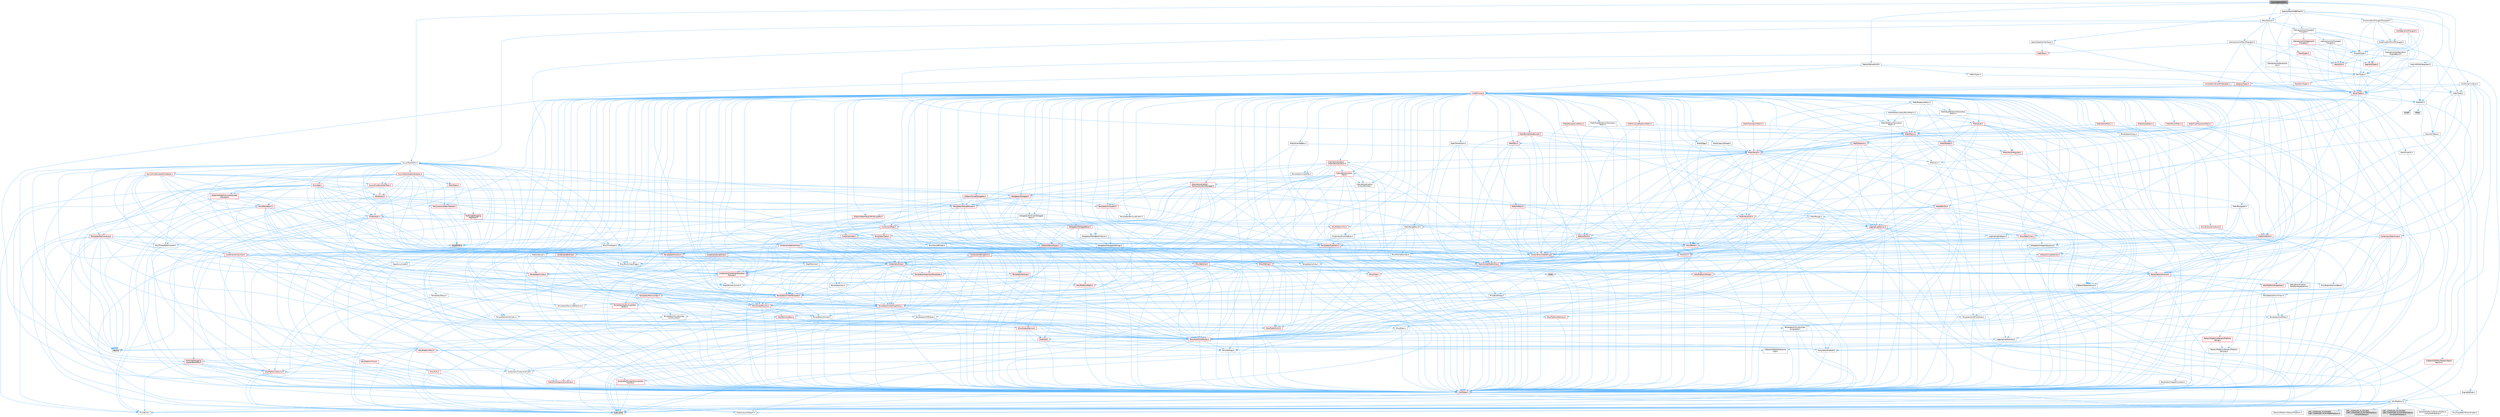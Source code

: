 digraph "CachingMeshSDF.h"
{
 // INTERACTIVE_SVG=YES
 // LATEX_PDF_SIZE
  bgcolor="transparent";
  edge [fontname=Helvetica,fontsize=10,labelfontname=Helvetica,labelfontsize=10];
  node [fontname=Helvetica,fontsize=10,shape=box,height=0.2,width=0.4];
  Node1 [id="Node000001",label="CachingMeshSDF.h",height=0.2,width=0.4,color="gray40", fillcolor="grey60", style="filled", fontcolor="black",tooltip=" "];
  Node1 -> Node2 [id="edge1_Node000001_Node000002",color="steelblue1",style="solid",tooltip=" "];
  Node2 [id="Node000002",label="MathUtil.h",height=0.2,width=0.4,color="grey40", fillcolor="white", style="filled",URL="$d4/d5b/MathUtil_8h.html",tooltip=" "];
  Node2 -> Node3 [id="edge2_Node000002_Node000003",color="steelblue1",style="solid",tooltip=" "];
  Node3 [id="Node000003",label="GeometryBase.h",height=0.2,width=0.4,color="grey40", fillcolor="white", style="filled",URL="$d5/d5e/GeometryBase_8h.html",tooltip=" "];
  Node3 -> Node4 [id="edge3_Node000003_Node000004",color="steelblue1",style="solid",tooltip=" "];
  Node4 [id="Node000004",label="CoreTypes.h",height=0.2,width=0.4,color="red", fillcolor="#FFF0F0", style="filled",URL="$dc/dec/CoreTypes_8h.html",tooltip=" "];
  Node4 -> Node5 [id="edge4_Node000004_Node000005",color="steelblue1",style="solid",tooltip=" "];
  Node5 [id="Node000005",label="HAL/Platform.h",height=0.2,width=0.4,color="grey40", fillcolor="white", style="filled",URL="$d9/dd0/Platform_8h.html",tooltip=" "];
  Node5 -> Node6 [id="edge5_Node000005_Node000006",color="steelblue1",style="solid",tooltip=" "];
  Node6 [id="Node000006",label="Misc/Build.h",height=0.2,width=0.4,color="grey40", fillcolor="white", style="filled",URL="$d3/dbb/Build_8h.html",tooltip=" "];
  Node5 -> Node7 [id="edge6_Node000005_Node000007",color="steelblue1",style="solid",tooltip=" "];
  Node7 [id="Node000007",label="Misc/LargeWorldCoordinates.h",height=0.2,width=0.4,color="grey40", fillcolor="white", style="filled",URL="$d2/dcb/LargeWorldCoordinates_8h.html",tooltip=" "];
  Node5 -> Node8 [id="edge7_Node000005_Node000008",color="steelblue1",style="solid",tooltip=" "];
  Node8 [id="Node000008",label="type_traits",height=0.2,width=0.4,color="grey60", fillcolor="#E0E0E0", style="filled",tooltip=" "];
  Node5 -> Node9 [id="edge8_Node000005_Node000009",color="steelblue1",style="solid",tooltip=" "];
  Node9 [id="Node000009",label="PreprocessorHelpers.h",height=0.2,width=0.4,color="grey40", fillcolor="white", style="filled",URL="$db/ddb/PreprocessorHelpers_8h.html",tooltip=" "];
  Node5 -> Node10 [id="edge9_Node000005_Node000010",color="steelblue1",style="solid",tooltip=" "];
  Node10 [id="Node000010",label="UBT_COMPILED_PLATFORM\l/UBT_COMPILED_PLATFORMPlatform\lCompilerPreSetup.h",height=0.2,width=0.4,color="grey60", fillcolor="#E0E0E0", style="filled",tooltip=" "];
  Node5 -> Node11 [id="edge10_Node000005_Node000011",color="steelblue1",style="solid",tooltip=" "];
  Node11 [id="Node000011",label="GenericPlatform/GenericPlatform\lCompilerPreSetup.h",height=0.2,width=0.4,color="grey40", fillcolor="white", style="filled",URL="$d9/dc8/GenericPlatformCompilerPreSetup_8h.html",tooltip=" "];
  Node5 -> Node12 [id="edge11_Node000005_Node000012",color="steelblue1",style="solid",tooltip=" "];
  Node12 [id="Node000012",label="GenericPlatform/GenericPlatform.h",height=0.2,width=0.4,color="grey40", fillcolor="white", style="filled",URL="$d6/d84/GenericPlatform_8h.html",tooltip=" "];
  Node5 -> Node13 [id="edge12_Node000005_Node000013",color="steelblue1",style="solid",tooltip=" "];
  Node13 [id="Node000013",label="UBT_COMPILED_PLATFORM\l/UBT_COMPILED_PLATFORMPlatform.h",height=0.2,width=0.4,color="grey60", fillcolor="#E0E0E0", style="filled",tooltip=" "];
  Node5 -> Node14 [id="edge13_Node000005_Node000014",color="steelblue1",style="solid",tooltip=" "];
  Node14 [id="Node000014",label="UBT_COMPILED_PLATFORM\l/UBT_COMPILED_PLATFORMPlatform\lCompilerSetup.h",height=0.2,width=0.4,color="grey60", fillcolor="#E0E0E0", style="filled",tooltip=" "];
  Node3 -> Node18 [id="edge14_Node000003_Node000018",color="steelblue1",style="solid",tooltip=" "];
  Node18 [id="Node000018",label="Logging/LogMacros.h",height=0.2,width=0.4,color="red", fillcolor="#FFF0F0", style="filled",URL="$d0/d16/LogMacros_8h.html",tooltip=" "];
  Node18 -> Node19 [id="edge15_Node000018_Node000019",color="steelblue1",style="solid",tooltip=" "];
  Node19 [id="Node000019",label="Containers/UnrealString.h",height=0.2,width=0.4,color="red", fillcolor="#FFF0F0", style="filled",URL="$d5/dba/UnrealString_8h.html",tooltip=" "];
  Node18 -> Node4 [id="edge16_Node000018_Node000004",color="steelblue1",style="solid",tooltip=" "];
  Node18 -> Node9 [id="edge17_Node000018_Node000009",color="steelblue1",style="solid",tooltip=" "];
  Node18 -> Node27 [id="edge18_Node000018_Node000027",color="steelblue1",style="solid",tooltip=" "];
  Node27 [id="Node000027",label="Logging/LogCategory.h",height=0.2,width=0.4,color="grey40", fillcolor="white", style="filled",URL="$d9/d36/LogCategory_8h.html",tooltip=" "];
  Node27 -> Node4 [id="edge19_Node000027_Node000004",color="steelblue1",style="solid",tooltip=" "];
  Node27 -> Node28 [id="edge20_Node000027_Node000028",color="steelblue1",style="solid",tooltip=" "];
  Node28 [id="Node000028",label="Logging/LogVerbosity.h",height=0.2,width=0.4,color="grey40", fillcolor="white", style="filled",URL="$d2/d8f/LogVerbosity_8h.html",tooltip=" "];
  Node28 -> Node4 [id="edge21_Node000028_Node000004",color="steelblue1",style="solid",tooltip=" "];
  Node27 -> Node29 [id="edge22_Node000027_Node000029",color="steelblue1",style="solid",tooltip=" "];
  Node29 [id="Node000029",label="UObject/NameTypes.h",height=0.2,width=0.4,color="red", fillcolor="#FFF0F0", style="filled",URL="$d6/d35/NameTypes_8h.html",tooltip=" "];
  Node29 -> Node4 [id="edge23_Node000029_Node000004",color="steelblue1",style="solid",tooltip=" "];
  Node29 -> Node30 [id="edge24_Node000029_Node000030",color="steelblue1",style="solid",tooltip=" "];
  Node30 [id="Node000030",label="Misc/AssertionMacros.h",height=0.2,width=0.4,color="red", fillcolor="#FFF0F0", style="filled",URL="$d0/dfa/AssertionMacros_8h.html",tooltip=" "];
  Node30 -> Node4 [id="edge25_Node000030_Node000004",color="steelblue1",style="solid",tooltip=" "];
  Node30 -> Node5 [id="edge26_Node000030_Node000005",color="steelblue1",style="solid",tooltip=" "];
  Node30 -> Node31 [id="edge27_Node000030_Node000031",color="steelblue1",style="solid",tooltip=" "];
  Node31 [id="Node000031",label="HAL/PlatformMisc.h",height=0.2,width=0.4,color="red", fillcolor="#FFF0F0", style="filled",URL="$d0/df5/PlatformMisc_8h.html",tooltip=" "];
  Node31 -> Node4 [id="edge28_Node000031_Node000004",color="steelblue1",style="solid",tooltip=" "];
  Node31 -> Node55 [id="edge29_Node000031_Node000055",color="steelblue1",style="solid",tooltip=" "];
  Node55 [id="Node000055",label="ProfilingDebugging\l/CpuProfilerTrace.h",height=0.2,width=0.4,color="red", fillcolor="#FFF0F0", style="filled",URL="$da/dcb/CpuProfilerTrace_8h.html",tooltip=" "];
  Node55 -> Node4 [id="edge30_Node000055_Node000004",color="steelblue1",style="solid",tooltip=" "];
  Node55 -> Node23 [id="edge31_Node000055_Node000023",color="steelblue1",style="solid",tooltip=" "];
  Node23 [id="Node000023",label="Containers/ContainersFwd.h",height=0.2,width=0.4,color="grey40", fillcolor="white", style="filled",URL="$d4/d0a/ContainersFwd_8h.html",tooltip=" "];
  Node23 -> Node5 [id="edge32_Node000023_Node000005",color="steelblue1",style="solid",tooltip=" "];
  Node23 -> Node4 [id="edge33_Node000023_Node000004",color="steelblue1",style="solid",tooltip=" "];
  Node23 -> Node24 [id="edge34_Node000023_Node000024",color="steelblue1",style="solid",tooltip=" "];
  Node24 [id="Node000024",label="Traits/IsContiguousContainer.h",height=0.2,width=0.4,color="red", fillcolor="#FFF0F0", style="filled",URL="$d5/d3c/IsContiguousContainer_8h.html",tooltip=" "];
  Node24 -> Node4 [id="edge35_Node000024_Node000004",color="steelblue1",style="solid",tooltip=" "];
  Node55 -> Node56 [id="edge36_Node000055_Node000056",color="steelblue1",style="solid",tooltip=" "];
  Node56 [id="Node000056",label="HAL/PlatformAtomics.h",height=0.2,width=0.4,color="red", fillcolor="#FFF0F0", style="filled",URL="$d3/d36/PlatformAtomics_8h.html",tooltip=" "];
  Node56 -> Node4 [id="edge37_Node000056_Node000004",color="steelblue1",style="solid",tooltip=" "];
  Node55 -> Node9 [id="edge38_Node000055_Node000009",color="steelblue1",style="solid",tooltip=" "];
  Node55 -> Node6 [id="edge39_Node000055_Node000006",color="steelblue1",style="solid",tooltip=" "];
  Node30 -> Node9 [id="edge40_Node000030_Node000009",color="steelblue1",style="solid",tooltip=" "];
  Node30 -> Node63 [id="edge41_Node000030_Node000063",color="steelblue1",style="solid",tooltip=" "];
  Node63 [id="Node000063",label="Templates/EnableIf.h",height=0.2,width=0.4,color="grey40", fillcolor="white", style="filled",URL="$d7/d60/EnableIf_8h.html",tooltip=" "];
  Node63 -> Node4 [id="edge42_Node000063_Node000004",color="steelblue1",style="solid",tooltip=" "];
  Node30 -> Node69 [id="edge43_Node000030_Node000069",color="steelblue1",style="solid",tooltip=" "];
  Node69 [id="Node000069",label="Misc/VarArgs.h",height=0.2,width=0.4,color="grey40", fillcolor="white", style="filled",URL="$d5/d6f/VarArgs_8h.html",tooltip=" "];
  Node69 -> Node4 [id="edge44_Node000069_Node000004",color="steelblue1",style="solid",tooltip=" "];
  Node30 -> Node76 [id="edge45_Node000030_Node000076",color="steelblue1",style="solid",tooltip=" "];
  Node76 [id="Node000076",label="atomic",height=0.2,width=0.4,color="grey60", fillcolor="#E0E0E0", style="filled",tooltip=" "];
  Node29 -> Node77 [id="edge46_Node000029_Node000077",color="steelblue1",style="solid",tooltip=" "];
  Node77 [id="Node000077",label="HAL/UnrealMemory.h",height=0.2,width=0.4,color="red", fillcolor="#FFF0F0", style="filled",URL="$d9/d96/UnrealMemory_8h.html",tooltip=" "];
  Node77 -> Node4 [id="edge47_Node000077_Node000004",color="steelblue1",style="solid",tooltip=" "];
  Node77 -> Node81 [id="edge48_Node000077_Node000081",color="steelblue1",style="solid",tooltip=" "];
  Node81 [id="Node000081",label="HAL/MemoryBase.h",height=0.2,width=0.4,color="red", fillcolor="#FFF0F0", style="filled",URL="$d6/d9f/MemoryBase_8h.html",tooltip=" "];
  Node81 -> Node4 [id="edge49_Node000081_Node000004",color="steelblue1",style="solid",tooltip=" "];
  Node81 -> Node56 [id="edge50_Node000081_Node000056",color="steelblue1",style="solid",tooltip=" "];
  Node81 -> Node39 [id="edge51_Node000081_Node000039",color="steelblue1",style="solid",tooltip=" "];
  Node39 [id="Node000039",label="HAL/PlatformCrt.h",height=0.2,width=0.4,color="red", fillcolor="#FFF0F0", style="filled",URL="$d8/d75/PlatformCrt_8h.html",tooltip=" "];
  Node81 -> Node82 [id="edge52_Node000081_Node000082",color="steelblue1",style="solid",tooltip=" "];
  Node82 [id="Node000082",label="Misc/Exec.h",height=0.2,width=0.4,color="grey40", fillcolor="white", style="filled",URL="$de/ddb/Exec_8h.html",tooltip=" "];
  Node82 -> Node4 [id="edge53_Node000082_Node000004",color="steelblue1",style="solid",tooltip=" "];
  Node82 -> Node30 [id="edge54_Node000082_Node000030",color="steelblue1",style="solid",tooltip=" "];
  Node81 -> Node83 [id="edge55_Node000081_Node000083",color="steelblue1",style="solid",tooltip=" "];
  Node83 [id="Node000083",label="Misc/OutputDevice.h",height=0.2,width=0.4,color="red", fillcolor="#FFF0F0", style="filled",URL="$d7/d32/OutputDevice_8h.html",tooltip=" "];
  Node83 -> Node35 [id="edge56_Node000083_Node000035",color="steelblue1",style="solid",tooltip=" "];
  Node35 [id="Node000035",label="CoreFwd.h",height=0.2,width=0.4,color="red", fillcolor="#FFF0F0", style="filled",URL="$d1/d1e/CoreFwd_8h.html",tooltip=" "];
  Node35 -> Node4 [id="edge57_Node000035_Node000004",color="steelblue1",style="solid",tooltip=" "];
  Node35 -> Node23 [id="edge58_Node000035_Node000023",color="steelblue1",style="solid",tooltip=" "];
  Node35 -> Node37 [id="edge59_Node000035_Node000037",color="steelblue1",style="solid",tooltip=" "];
  Node37 [id="Node000037",label="UObject/UObjectHierarchy\lFwd.h",height=0.2,width=0.4,color="grey40", fillcolor="white", style="filled",URL="$d3/d13/UObjectHierarchyFwd_8h.html",tooltip=" "];
  Node83 -> Node4 [id="edge60_Node000083_Node000004",color="steelblue1",style="solid",tooltip=" "];
  Node83 -> Node28 [id="edge61_Node000083_Node000028",color="steelblue1",style="solid",tooltip=" "];
  Node83 -> Node69 [id="edge62_Node000083_Node000069",color="steelblue1",style="solid",tooltip=" "];
  Node77 -> Node93 [id="edge63_Node000077_Node000093",color="steelblue1",style="solid",tooltip=" "];
  Node93 [id="Node000093",label="HAL/PlatformMemory.h",height=0.2,width=0.4,color="red", fillcolor="#FFF0F0", style="filled",URL="$de/d68/PlatformMemory_8h.html",tooltip=" "];
  Node93 -> Node4 [id="edge64_Node000093_Node000004",color="steelblue1",style="solid",tooltip=" "];
  Node77 -> Node96 [id="edge65_Node000077_Node000096",color="steelblue1",style="solid",tooltip=" "];
  Node96 [id="Node000096",label="Templates/IsPointer.h",height=0.2,width=0.4,color="grey40", fillcolor="white", style="filled",URL="$d7/d05/IsPointer_8h.html",tooltip=" "];
  Node96 -> Node4 [id="edge66_Node000096_Node000004",color="steelblue1",style="solid",tooltip=" "];
  Node29 -> Node97 [id="edge67_Node000029_Node000097",color="steelblue1",style="solid",tooltip=" "];
  Node97 [id="Node000097",label="Templates/UnrealTypeTraits.h",height=0.2,width=0.4,color="red", fillcolor="#FFF0F0", style="filled",URL="$d2/d2d/UnrealTypeTraits_8h.html",tooltip=" "];
  Node97 -> Node4 [id="edge68_Node000097_Node000004",color="steelblue1",style="solid",tooltip=" "];
  Node97 -> Node96 [id="edge69_Node000097_Node000096",color="steelblue1",style="solid",tooltip=" "];
  Node97 -> Node30 [id="edge70_Node000097_Node000030",color="steelblue1",style="solid",tooltip=" "];
  Node97 -> Node89 [id="edge71_Node000097_Node000089",color="steelblue1",style="solid",tooltip=" "];
  Node89 [id="Node000089",label="Templates/AndOrNot.h",height=0.2,width=0.4,color="grey40", fillcolor="white", style="filled",URL="$db/d0a/AndOrNot_8h.html",tooltip=" "];
  Node89 -> Node4 [id="edge72_Node000089_Node000004",color="steelblue1",style="solid",tooltip=" "];
  Node97 -> Node63 [id="edge73_Node000097_Node000063",color="steelblue1",style="solid",tooltip=" "];
  Node97 -> Node98 [id="edge74_Node000097_Node000098",color="steelblue1",style="solid",tooltip=" "];
  Node98 [id="Node000098",label="Templates/IsArithmetic.h",height=0.2,width=0.4,color="grey40", fillcolor="white", style="filled",URL="$d2/d5d/IsArithmetic_8h.html",tooltip=" "];
  Node98 -> Node4 [id="edge75_Node000098_Node000004",color="steelblue1",style="solid",tooltip=" "];
  Node97 -> Node100 [id="edge76_Node000097_Node000100",color="steelblue1",style="solid",tooltip=" "];
  Node100 [id="Node000100",label="Templates/IsPODType.h",height=0.2,width=0.4,color="grey40", fillcolor="white", style="filled",URL="$d7/db1/IsPODType_8h.html",tooltip=" "];
  Node100 -> Node4 [id="edge77_Node000100_Node000004",color="steelblue1",style="solid",tooltip=" "];
  Node97 -> Node101 [id="edge78_Node000097_Node000101",color="steelblue1",style="solid",tooltip=" "];
  Node101 [id="Node000101",label="Templates/IsUECoreType.h",height=0.2,width=0.4,color="grey40", fillcolor="white", style="filled",URL="$d1/db8/IsUECoreType_8h.html",tooltip=" "];
  Node101 -> Node4 [id="edge79_Node000101_Node000004",color="steelblue1",style="solid",tooltip=" "];
  Node101 -> Node8 [id="edge80_Node000101_Node000008",color="steelblue1",style="solid",tooltip=" "];
  Node97 -> Node90 [id="edge81_Node000097_Node000090",color="steelblue1",style="solid",tooltip=" "];
  Node90 [id="Node000090",label="Templates/IsTriviallyCopy\lConstructible.h",height=0.2,width=0.4,color="grey40", fillcolor="white", style="filled",URL="$d3/d78/IsTriviallyCopyConstructible_8h.html",tooltip=" "];
  Node90 -> Node4 [id="edge82_Node000090_Node000004",color="steelblue1",style="solid",tooltip=" "];
  Node90 -> Node8 [id="edge83_Node000090_Node000008",color="steelblue1",style="solid",tooltip=" "];
  Node29 -> Node102 [id="edge84_Node000029_Node000102",color="steelblue1",style="solid",tooltip=" "];
  Node102 [id="Node000102",label="Templates/UnrealTemplate.h",height=0.2,width=0.4,color="red", fillcolor="#FFF0F0", style="filled",URL="$d4/d24/UnrealTemplate_8h.html",tooltip=" "];
  Node102 -> Node4 [id="edge85_Node000102_Node000004",color="steelblue1",style="solid",tooltip=" "];
  Node102 -> Node96 [id="edge86_Node000102_Node000096",color="steelblue1",style="solid",tooltip=" "];
  Node102 -> Node77 [id="edge87_Node000102_Node000077",color="steelblue1",style="solid",tooltip=" "];
  Node102 -> Node97 [id="edge88_Node000102_Node000097",color="steelblue1",style="solid",tooltip=" "];
  Node102 -> Node105 [id="edge89_Node000102_Node000105",color="steelblue1",style="solid",tooltip=" "];
  Node105 [id="Node000105",label="Templates/RemoveReference.h",height=0.2,width=0.4,color="grey40", fillcolor="white", style="filled",URL="$da/dbe/RemoveReference_8h.html",tooltip=" "];
  Node105 -> Node4 [id="edge90_Node000105_Node000004",color="steelblue1",style="solid",tooltip=" "];
  Node102 -> Node106 [id="edge91_Node000102_Node000106",color="steelblue1",style="solid",tooltip=" "];
  Node106 [id="Node000106",label="Templates/TypeCompatible\lBytes.h",height=0.2,width=0.4,color="red", fillcolor="#FFF0F0", style="filled",URL="$df/d0a/TypeCompatibleBytes_8h.html",tooltip=" "];
  Node106 -> Node4 [id="edge92_Node000106_Node000004",color="steelblue1",style="solid",tooltip=" "];
  Node106 -> Node8 [id="edge93_Node000106_Node000008",color="steelblue1",style="solid",tooltip=" "];
  Node102 -> Node24 [id="edge94_Node000102_Node000024",color="steelblue1",style="solid",tooltip=" "];
  Node102 -> Node8 [id="edge95_Node000102_Node000008",color="steelblue1",style="solid",tooltip=" "];
  Node29 -> Node19 [id="edge96_Node000029_Node000019",color="steelblue1",style="solid",tooltip=" "];
  Node29 -> Node111 [id="edge97_Node000029_Node000111",color="steelblue1",style="solid",tooltip=" "];
  Node111 [id="Node000111",label="Containers/StringConv.h",height=0.2,width=0.4,color="red", fillcolor="#FFF0F0", style="filled",URL="$d3/ddf/StringConv_8h.html",tooltip=" "];
  Node111 -> Node4 [id="edge98_Node000111_Node000004",color="steelblue1",style="solid",tooltip=" "];
  Node111 -> Node30 [id="edge99_Node000111_Node000030",color="steelblue1",style="solid",tooltip=" "];
  Node111 -> Node112 [id="edge100_Node000111_Node000112",color="steelblue1",style="solid",tooltip=" "];
  Node112 [id="Node000112",label="Containers/ContainerAllocation\lPolicies.h",height=0.2,width=0.4,color="red", fillcolor="#FFF0F0", style="filled",URL="$d7/dff/ContainerAllocationPolicies_8h.html",tooltip=" "];
  Node112 -> Node4 [id="edge101_Node000112_Node000004",color="steelblue1",style="solid",tooltip=" "];
  Node112 -> Node112 [id="edge102_Node000112_Node000112",color="steelblue1",style="solid",tooltip=" "];
  Node112 -> Node114 [id="edge103_Node000112_Node000114",color="steelblue1",style="solid",tooltip=" "];
  Node114 [id="Node000114",label="HAL/PlatformMath.h",height=0.2,width=0.4,color="red", fillcolor="#FFF0F0", style="filled",URL="$dc/d53/PlatformMath_8h.html",tooltip=" "];
  Node114 -> Node4 [id="edge104_Node000114_Node000004",color="steelblue1",style="solid",tooltip=" "];
  Node112 -> Node77 [id="edge105_Node000112_Node000077",color="steelblue1",style="solid",tooltip=" "];
  Node112 -> Node49 [id="edge106_Node000112_Node000049",color="steelblue1",style="solid",tooltip=" "];
  Node49 [id="Node000049",label="Math/NumericLimits.h",height=0.2,width=0.4,color="grey40", fillcolor="white", style="filled",URL="$df/d1b/NumericLimits_8h.html",tooltip=" "];
  Node49 -> Node4 [id="edge107_Node000049_Node000004",color="steelblue1",style="solid",tooltip=" "];
  Node112 -> Node30 [id="edge108_Node000112_Node000030",color="steelblue1",style="solid",tooltip=" "];
  Node112 -> Node123 [id="edge109_Node000112_Node000123",color="steelblue1",style="solid",tooltip=" "];
  Node123 [id="Node000123",label="Templates/MemoryOps.h",height=0.2,width=0.4,color="red", fillcolor="#FFF0F0", style="filled",URL="$db/dea/MemoryOps_8h.html",tooltip=" "];
  Node123 -> Node4 [id="edge110_Node000123_Node000004",color="steelblue1",style="solid",tooltip=" "];
  Node123 -> Node77 [id="edge111_Node000123_Node000077",color="steelblue1",style="solid",tooltip=" "];
  Node123 -> Node91 [id="edge112_Node000123_Node000091",color="steelblue1",style="solid",tooltip=" "];
  Node91 [id="Node000091",label="Templates/IsTriviallyCopy\lAssignable.h",height=0.2,width=0.4,color="grey40", fillcolor="white", style="filled",URL="$d2/df2/IsTriviallyCopyAssignable_8h.html",tooltip=" "];
  Node91 -> Node4 [id="edge113_Node000091_Node000004",color="steelblue1",style="solid",tooltip=" "];
  Node91 -> Node8 [id="edge114_Node000091_Node000008",color="steelblue1",style="solid",tooltip=" "];
  Node123 -> Node90 [id="edge115_Node000123_Node000090",color="steelblue1",style="solid",tooltip=" "];
  Node123 -> Node97 [id="edge116_Node000123_Node000097",color="steelblue1",style="solid",tooltip=" "];
  Node123 -> Node8 [id="edge117_Node000123_Node000008",color="steelblue1",style="solid",tooltip=" "];
  Node112 -> Node106 [id="edge118_Node000112_Node000106",color="steelblue1",style="solid",tooltip=" "];
  Node112 -> Node8 [id="edge119_Node000112_Node000008",color="steelblue1",style="solid",tooltip=" "];
  Node111 -> Node124 [id="edge120_Node000111_Node000124",color="steelblue1",style="solid",tooltip=" "];
  Node124 [id="Node000124",label="Containers/Array.h",height=0.2,width=0.4,color="red", fillcolor="#FFF0F0", style="filled",URL="$df/dd0/Array_8h.html",tooltip=" "];
  Node124 -> Node4 [id="edge121_Node000124_Node000004",color="steelblue1",style="solid",tooltip=" "];
  Node124 -> Node30 [id="edge122_Node000124_Node000030",color="steelblue1",style="solid",tooltip=" "];
  Node124 -> Node77 [id="edge123_Node000124_Node000077",color="steelblue1",style="solid",tooltip=" "];
  Node124 -> Node97 [id="edge124_Node000124_Node000097",color="steelblue1",style="solid",tooltip=" "];
  Node124 -> Node102 [id="edge125_Node000124_Node000102",color="steelblue1",style="solid",tooltip=" "];
  Node124 -> Node112 [id="edge126_Node000124_Node000112",color="steelblue1",style="solid",tooltip=" "];
  Node124 -> Node131 [id="edge127_Node000124_Node000131",color="steelblue1",style="solid",tooltip=" "];
  Node131 [id="Node000131",label="Serialization/Archive.h",height=0.2,width=0.4,color="red", fillcolor="#FFF0F0", style="filled",URL="$d7/d3b/Archive_8h.html",tooltip=" "];
  Node131 -> Node35 [id="edge128_Node000131_Node000035",color="steelblue1",style="solid",tooltip=" "];
  Node131 -> Node4 [id="edge129_Node000131_Node000004",color="steelblue1",style="solid",tooltip=" "];
  Node131 -> Node132 [id="edge130_Node000131_Node000132",color="steelblue1",style="solid",tooltip=" "];
  Node132 [id="Node000132",label="HAL/PlatformProperties.h",height=0.2,width=0.4,color="red", fillcolor="#FFF0F0", style="filled",URL="$d9/db0/PlatformProperties_8h.html",tooltip=" "];
  Node132 -> Node4 [id="edge131_Node000132_Node000004",color="steelblue1",style="solid",tooltip=" "];
  Node131 -> Node135 [id="edge132_Node000131_Node000135",color="steelblue1",style="solid",tooltip=" "];
  Node135 [id="Node000135",label="Internationalization\l/TextNamespaceFwd.h",height=0.2,width=0.4,color="grey40", fillcolor="white", style="filled",URL="$d8/d97/TextNamespaceFwd_8h.html",tooltip=" "];
  Node135 -> Node4 [id="edge133_Node000135_Node000004",color="steelblue1",style="solid",tooltip=" "];
  Node131 -> Node30 [id="edge134_Node000131_Node000030",color="steelblue1",style="solid",tooltip=" "];
  Node131 -> Node6 [id="edge135_Node000131_Node000006",color="steelblue1",style="solid",tooltip=" "];
  Node131 -> Node136 [id="edge136_Node000131_Node000136",color="steelblue1",style="solid",tooltip=" "];
  Node136 [id="Node000136",label="Misc/EngineVersionBase.h",height=0.2,width=0.4,color="grey40", fillcolor="white", style="filled",URL="$d5/d2b/EngineVersionBase_8h.html",tooltip=" "];
  Node136 -> Node4 [id="edge137_Node000136_Node000004",color="steelblue1",style="solid",tooltip=" "];
  Node131 -> Node69 [id="edge138_Node000131_Node000069",color="steelblue1",style="solid",tooltip=" "];
  Node131 -> Node63 [id="edge139_Node000131_Node000063",color="steelblue1",style="solid",tooltip=" "];
  Node131 -> Node139 [id="edge140_Node000131_Node000139",color="steelblue1",style="solid",tooltip=" "];
  Node139 [id="Node000139",label="Templates/IsEnumClass.h",height=0.2,width=0.4,color="grey40", fillcolor="white", style="filled",URL="$d7/d15/IsEnumClass_8h.html",tooltip=" "];
  Node139 -> Node4 [id="edge141_Node000139_Node000004",color="steelblue1",style="solid",tooltip=" "];
  Node139 -> Node89 [id="edge142_Node000139_Node000089",color="steelblue1",style="solid",tooltip=" "];
  Node131 -> Node102 [id="edge143_Node000131_Node000102",color="steelblue1",style="solid",tooltip=" "];
  Node131 -> Node140 [id="edge144_Node000131_Node000140",color="steelblue1",style="solid",tooltip=" "];
  Node140 [id="Node000140",label="UObject/ObjectVersion.h",height=0.2,width=0.4,color="grey40", fillcolor="white", style="filled",URL="$da/d63/ObjectVersion_8h.html",tooltip=" "];
  Node140 -> Node4 [id="edge145_Node000140_Node000004",color="steelblue1",style="solid",tooltip=" "];
  Node124 -> Node157 [id="edge146_Node000124_Node000157",color="steelblue1",style="solid",tooltip=" "];
  Node157 [id="Node000157",label="Templates/Invoke.h",height=0.2,width=0.4,color="red", fillcolor="#FFF0F0", style="filled",URL="$d7/deb/Invoke_8h.html",tooltip=" "];
  Node157 -> Node4 [id="edge147_Node000157_Node000004",color="steelblue1",style="solid",tooltip=" "];
  Node157 -> Node102 [id="edge148_Node000157_Node000102",color="steelblue1",style="solid",tooltip=" "];
  Node157 -> Node8 [id="edge149_Node000157_Node000008",color="steelblue1",style="solid",tooltip=" "];
  Node124 -> Node162 [id="edge150_Node000124_Node000162",color="steelblue1",style="solid",tooltip=" "];
  Node162 [id="Node000162",label="Templates/Less.h",height=0.2,width=0.4,color="grey40", fillcolor="white", style="filled",URL="$de/dc8/Less_8h.html",tooltip=" "];
  Node162 -> Node4 [id="edge151_Node000162_Node000004",color="steelblue1",style="solid",tooltip=" "];
  Node162 -> Node102 [id="edge152_Node000162_Node000102",color="steelblue1",style="solid",tooltip=" "];
  Node124 -> Node170 [id="edge153_Node000124_Node000170",color="steelblue1",style="solid",tooltip=" "];
  Node170 [id="Node000170",label="Templates/Sorting.h",height=0.2,width=0.4,color="red", fillcolor="#FFF0F0", style="filled",URL="$d3/d9e/Sorting_8h.html",tooltip=" "];
  Node170 -> Node4 [id="edge154_Node000170_Node000004",color="steelblue1",style="solid",tooltip=" "];
  Node170 -> Node114 [id="edge155_Node000170_Node000114",color="steelblue1",style="solid",tooltip=" "];
  Node170 -> Node162 [id="edge156_Node000170_Node000162",color="steelblue1",style="solid",tooltip=" "];
  Node124 -> Node174 [id="edge157_Node000124_Node000174",color="steelblue1",style="solid",tooltip=" "];
  Node174 [id="Node000174",label="Templates/AlignmentTemplates.h",height=0.2,width=0.4,color="red", fillcolor="#FFF0F0", style="filled",URL="$dd/d32/AlignmentTemplates_8h.html",tooltip=" "];
  Node174 -> Node4 [id="edge158_Node000174_Node000004",color="steelblue1",style="solid",tooltip=" "];
  Node174 -> Node96 [id="edge159_Node000174_Node000096",color="steelblue1",style="solid",tooltip=" "];
  Node124 -> Node120 [id="edge160_Node000124_Node000120",color="steelblue1",style="solid",tooltip=" "];
  Node120 [id="Node000120",label="limits",height=0.2,width=0.4,color="grey60", fillcolor="#E0E0E0", style="filled",tooltip=" "];
  Node124 -> Node8 [id="edge161_Node000124_Node000008",color="steelblue1",style="solid",tooltip=" "];
  Node111 -> Node148 [id="edge162_Node000111_Node000148",color="steelblue1",style="solid",tooltip=" "];
  Node148 [id="Node000148",label="Misc/CString.h",height=0.2,width=0.4,color="red", fillcolor="#FFF0F0", style="filled",URL="$d2/d49/CString_8h.html",tooltip=" "];
  Node148 -> Node4 [id="edge163_Node000148_Node000004",color="steelblue1",style="solid",tooltip=" "];
  Node148 -> Node39 [id="edge164_Node000148_Node000039",color="steelblue1",style="solid",tooltip=" "];
  Node148 -> Node79 [id="edge165_Node000148_Node000079",color="steelblue1",style="solid",tooltip=" "];
  Node79 [id="Node000079",label="HAL/PlatformString.h",height=0.2,width=0.4,color="red", fillcolor="#FFF0F0", style="filled",URL="$db/db5/PlatformString_8h.html",tooltip=" "];
  Node79 -> Node4 [id="edge166_Node000079_Node000004",color="steelblue1",style="solid",tooltip=" "];
  Node148 -> Node30 [id="edge167_Node000148_Node000030",color="steelblue1",style="solid",tooltip=" "];
  Node148 -> Node149 [id="edge168_Node000148_Node000149",color="steelblue1",style="solid",tooltip=" "];
  Node149 [id="Node000149",label="Misc/Char.h",height=0.2,width=0.4,color="red", fillcolor="#FFF0F0", style="filled",URL="$d0/d58/Char_8h.html",tooltip=" "];
  Node149 -> Node4 [id="edge169_Node000149_Node000004",color="steelblue1",style="solid",tooltip=" "];
  Node149 -> Node8 [id="edge170_Node000149_Node000008",color="steelblue1",style="solid",tooltip=" "];
  Node148 -> Node69 [id="edge171_Node000148_Node000069",color="steelblue1",style="solid",tooltip=" "];
  Node111 -> Node175 [id="edge172_Node000111_Node000175",color="steelblue1",style="solid",tooltip=" "];
  Node175 [id="Node000175",label="Templates/IsArray.h",height=0.2,width=0.4,color="grey40", fillcolor="white", style="filled",URL="$d8/d8d/IsArray_8h.html",tooltip=" "];
  Node175 -> Node4 [id="edge173_Node000175_Node000004",color="steelblue1",style="solid",tooltip=" "];
  Node111 -> Node102 [id="edge174_Node000111_Node000102",color="steelblue1",style="solid",tooltip=" "];
  Node111 -> Node97 [id="edge175_Node000111_Node000097",color="steelblue1",style="solid",tooltip=" "];
  Node111 -> Node24 [id="edge176_Node000111_Node000024",color="steelblue1",style="solid",tooltip=" "];
  Node111 -> Node8 [id="edge177_Node000111_Node000008",color="steelblue1",style="solid",tooltip=" "];
  Node29 -> Node176 [id="edge178_Node000029_Node000176",color="steelblue1",style="solid",tooltip=" "];
  Node176 [id="Node000176",label="UObject/UnrealNames.h",height=0.2,width=0.4,color="red", fillcolor="#FFF0F0", style="filled",URL="$d8/db1/UnrealNames_8h.html",tooltip=" "];
  Node176 -> Node4 [id="edge179_Node000176_Node000004",color="steelblue1",style="solid",tooltip=" "];
  Node18 -> Node28 [id="edge180_Node000018_Node000028",color="steelblue1",style="solid",tooltip=" "];
  Node18 -> Node30 [id="edge181_Node000018_Node000030",color="steelblue1",style="solid",tooltip=" "];
  Node18 -> Node6 [id="edge182_Node000018_Node000006",color="steelblue1",style="solid",tooltip=" "];
  Node18 -> Node69 [id="edge183_Node000018_Node000069",color="steelblue1",style="solid",tooltip=" "];
  Node18 -> Node63 [id="edge184_Node000018_Node000063",color="steelblue1",style="solid",tooltip=" "];
  Node18 -> Node8 [id="edge185_Node000018_Node000008",color="steelblue1",style="solid",tooltip=" "];
  Node2 -> Node5 [id="edge186_Node000002_Node000005",color="steelblue1",style="solid",tooltip=" "];
  Node2 -> Node186 [id="edge187_Node000002_Node000186",color="steelblue1",style="solid",tooltip=" "];
  Node186 [id="Node000186",label="EngineDefines.h",height=0.2,width=0.4,color="grey40", fillcolor="white", style="filled",URL="$de/d63/EngineDefines_8h.html",tooltip=" "];
  Node186 -> Node5 [id="edge188_Node000186_Node000005",color="steelblue1",style="solid",tooltip=" "];
  Node2 -> Node187 [id="edge189_Node000002_Node000187",color="steelblue1",style="solid",tooltip=" "];
  Node187 [id="Node000187",label="cmath",height=0.2,width=0.4,color="grey60", fillcolor="#E0E0E0", style="filled",tooltip=" "];
  Node2 -> Node188 [id="edge190_Node000002_Node000188",color="steelblue1",style="solid",tooltip=" "];
  Node188 [id="Node000188",label="cfloat",height=0.2,width=0.4,color="grey60", fillcolor="#E0E0E0", style="filled",tooltip=" "];
  Node1 -> Node189 [id="edge191_Node000001_Node000189",color="steelblue1",style="solid",tooltip=" "];
  Node189 [id="Node000189",label="MeshQueries.h",height=0.2,width=0.4,color="grey40", fillcolor="white", style="filled",URL="$d1/d76/MeshQueries_8h.html",tooltip=" "];
  Node189 -> Node190 [id="edge192_Node000189_Node000190",color="steelblue1",style="solid",tooltip=" "];
  Node190 [id="Node000190",label="Distance/DistPoint3Triangle3.h",height=0.2,width=0.4,color="grey40", fillcolor="white", style="filled",URL="$df/dd2/DistPoint3Triangle3_8h.html",tooltip=" "];
  Node190 -> Node191 [id="edge193_Node000190_Node000191",color="steelblue1",style="solid",tooltip=" "];
  Node191 [id="Node000191",label="VectorTypes.h",height=0.2,width=0.4,color="red", fillcolor="#FFF0F0", style="filled",URL="$d4/d5b/VectorTypes_8h.html",tooltip=" "];
  Node191 -> Node192 [id="edge194_Node000191_Node000192",color="steelblue1",style="solid",tooltip=" "];
  Node192 [id="Node000192",label="Math/Vector.h",height=0.2,width=0.4,color="red", fillcolor="#FFF0F0", style="filled",URL="$d6/dbe/Vector_8h.html",tooltip=" "];
  Node192 -> Node4 [id="edge195_Node000192_Node000004",color="steelblue1",style="solid",tooltip=" "];
  Node192 -> Node30 [id="edge196_Node000192_Node000030",color="steelblue1",style="solid",tooltip=" "];
  Node192 -> Node49 [id="edge197_Node000192_Node000049",color="steelblue1",style="solid",tooltip=" "];
  Node192 -> Node147 [id="edge198_Node000192_Node000147",color="steelblue1",style="solid",tooltip=" "];
  Node147 [id="Node000147",label="Misc/Crc.h",height=0.2,width=0.4,color="red", fillcolor="#FFF0F0", style="filled",URL="$d4/dd2/Crc_8h.html",tooltip=" "];
  Node147 -> Node4 [id="edge199_Node000147_Node000004",color="steelblue1",style="solid",tooltip=" "];
  Node147 -> Node79 [id="edge200_Node000147_Node000079",color="steelblue1",style="solid",tooltip=" "];
  Node147 -> Node30 [id="edge201_Node000147_Node000030",color="steelblue1",style="solid",tooltip=" "];
  Node147 -> Node148 [id="edge202_Node000147_Node000148",color="steelblue1",style="solid",tooltip=" "];
  Node147 -> Node149 [id="edge203_Node000147_Node000149",color="steelblue1",style="solid",tooltip=" "];
  Node147 -> Node97 [id="edge204_Node000147_Node000097",color="steelblue1",style="solid",tooltip=" "];
  Node192 -> Node173 [id="edge205_Node000192_Node000173",color="steelblue1",style="solid",tooltip=" "];
  Node173 [id="Node000173",label="Math/UnrealMathUtility.h",height=0.2,width=0.4,color="red", fillcolor="#FFF0F0", style="filled",URL="$db/db8/UnrealMathUtility_8h.html",tooltip=" "];
  Node173 -> Node4 [id="edge206_Node000173_Node000004",color="steelblue1",style="solid",tooltip=" "];
  Node173 -> Node30 [id="edge207_Node000173_Node000030",color="steelblue1",style="solid",tooltip=" "];
  Node173 -> Node114 [id="edge208_Node000173_Node000114",color="steelblue1",style="solid",tooltip=" "];
  Node192 -> Node19 [id="edge209_Node000192_Node000019",color="steelblue1",style="solid",tooltip=" "];
  Node192 -> Node193 [id="edge210_Node000192_Node000193",color="steelblue1",style="solid",tooltip=" "];
  Node193 [id="Node000193",label="Misc/Parse.h",height=0.2,width=0.4,color="red", fillcolor="#FFF0F0", style="filled",URL="$dc/d71/Parse_8h.html",tooltip=" "];
  Node193 -> Node19 [id="edge211_Node000193_Node000019",color="steelblue1",style="solid",tooltip=" "];
  Node193 -> Node4 [id="edge212_Node000193_Node000004",color="steelblue1",style="solid",tooltip=" "];
  Node193 -> Node39 [id="edge213_Node000193_Node000039",color="steelblue1",style="solid",tooltip=" "];
  Node193 -> Node6 [id="edge214_Node000193_Node000006",color="steelblue1",style="solid",tooltip=" "];
  Node193 -> Node51 [id="edge215_Node000193_Node000051",color="steelblue1",style="solid",tooltip=" "];
  Node51 [id="Node000051",label="Misc/EnumClassFlags.h",height=0.2,width=0.4,color="grey40", fillcolor="white", style="filled",URL="$d8/de7/EnumClassFlags_8h.html",tooltip=" "];
  Node193 -> Node194 [id="edge216_Node000193_Node000194",color="steelblue1",style="solid",tooltip=" "];
  Node194 [id="Node000194",label="Templates/Function.h",height=0.2,width=0.4,color="red", fillcolor="#FFF0F0", style="filled",URL="$df/df5/Function_8h.html",tooltip=" "];
  Node194 -> Node4 [id="edge217_Node000194_Node000004",color="steelblue1",style="solid",tooltip=" "];
  Node194 -> Node30 [id="edge218_Node000194_Node000030",color="steelblue1",style="solid",tooltip=" "];
  Node194 -> Node77 [id="edge219_Node000194_Node000077",color="steelblue1",style="solid",tooltip=" "];
  Node194 -> Node97 [id="edge220_Node000194_Node000097",color="steelblue1",style="solid",tooltip=" "];
  Node194 -> Node157 [id="edge221_Node000194_Node000157",color="steelblue1",style="solid",tooltip=" "];
  Node194 -> Node102 [id="edge222_Node000194_Node000102",color="steelblue1",style="solid",tooltip=" "];
  Node194 -> Node173 [id="edge223_Node000194_Node000173",color="steelblue1",style="solid",tooltip=" "];
  Node194 -> Node8 [id="edge224_Node000194_Node000008",color="steelblue1",style="solid",tooltip=" "];
  Node192 -> Node258 [id="edge225_Node000192_Node000258",color="steelblue1",style="solid",tooltip=" "];
  Node258 [id="Node000258",label="Math/IntPoint.h",height=0.2,width=0.4,color="red", fillcolor="#FFF0F0", style="filled",URL="$d3/df7/IntPoint_8h.html",tooltip=" "];
  Node258 -> Node4 [id="edge226_Node000258_Node000004",color="steelblue1",style="solid",tooltip=" "];
  Node258 -> Node30 [id="edge227_Node000258_Node000030",color="steelblue1",style="solid",tooltip=" "];
  Node258 -> Node193 [id="edge228_Node000258_Node000193",color="steelblue1",style="solid",tooltip=" "];
  Node258 -> Node173 [id="edge229_Node000258_Node000173",color="steelblue1",style="solid",tooltip=" "];
  Node258 -> Node19 [id="edge230_Node000258_Node000019",color="steelblue1",style="solid",tooltip=" "];
  Node258 -> Node146 [id="edge231_Node000258_Node000146",color="steelblue1",style="solid",tooltip=" "];
  Node146 [id="Node000146",label="Templates/TypeHash.h",height=0.2,width=0.4,color="red", fillcolor="#FFF0F0", style="filled",URL="$d1/d62/TypeHash_8h.html",tooltip=" "];
  Node146 -> Node4 [id="edge232_Node000146_Node000004",color="steelblue1",style="solid",tooltip=" "];
  Node146 -> Node147 [id="edge233_Node000146_Node000147",color="steelblue1",style="solid",tooltip=" "];
  Node146 -> Node8 [id="edge234_Node000146_Node000008",color="steelblue1",style="solid",tooltip=" "];
  Node192 -> Node18 [id="edge235_Node000192_Node000018",color="steelblue1",style="solid",tooltip=" "];
  Node192 -> Node259 [id="edge236_Node000192_Node000259",color="steelblue1",style="solid",tooltip=" "];
  Node259 [id="Node000259",label="Math/Vector2D.h",height=0.2,width=0.4,color="red", fillcolor="#FFF0F0", style="filled",URL="$d3/db0/Vector2D_8h.html",tooltip=" "];
  Node259 -> Node4 [id="edge237_Node000259_Node000004",color="steelblue1",style="solid",tooltip=" "];
  Node259 -> Node30 [id="edge238_Node000259_Node000030",color="steelblue1",style="solid",tooltip=" "];
  Node259 -> Node147 [id="edge239_Node000259_Node000147",color="steelblue1",style="solid",tooltip=" "];
  Node259 -> Node173 [id="edge240_Node000259_Node000173",color="steelblue1",style="solid",tooltip=" "];
  Node259 -> Node19 [id="edge241_Node000259_Node000019",color="steelblue1",style="solid",tooltip=" "];
  Node259 -> Node193 [id="edge242_Node000259_Node000193",color="steelblue1",style="solid",tooltip=" "];
  Node259 -> Node258 [id="edge243_Node000259_Node000258",color="steelblue1",style="solid",tooltip=" "];
  Node259 -> Node18 [id="edge244_Node000259_Node000018",color="steelblue1",style="solid",tooltip=" "];
  Node259 -> Node8 [id="edge245_Node000259_Node000008",color="steelblue1",style="solid",tooltip=" "];
  Node192 -> Node260 [id="edge246_Node000192_Node000260",color="steelblue1",style="solid",tooltip=" "];
  Node260 [id="Node000260",label="Misc/ByteSwap.h",height=0.2,width=0.4,color="grey40", fillcolor="white", style="filled",URL="$dc/dd7/ByteSwap_8h.html",tooltip=" "];
  Node260 -> Node4 [id="edge247_Node000260_Node000004",color="steelblue1",style="solid",tooltip=" "];
  Node260 -> Node39 [id="edge248_Node000260_Node000039",color="steelblue1",style="solid",tooltip=" "];
  Node192 -> Node261 [id="edge249_Node000192_Node000261",color="steelblue1",style="solid",tooltip=" "];
  Node261 [id="Node000261",label="Internationalization\l/Text.h",height=0.2,width=0.4,color="red", fillcolor="#FFF0F0", style="filled",URL="$d6/d35/Text_8h.html",tooltip=" "];
  Node261 -> Node4 [id="edge250_Node000261_Node000004",color="steelblue1",style="solid",tooltip=" "];
  Node261 -> Node56 [id="edge251_Node000261_Node000056",color="steelblue1",style="solid",tooltip=" "];
  Node261 -> Node30 [id="edge252_Node000261_Node000030",color="steelblue1",style="solid",tooltip=" "];
  Node261 -> Node51 [id="edge253_Node000261_Node000051",color="steelblue1",style="solid",tooltip=" "];
  Node261 -> Node97 [id="edge254_Node000261_Node000097",color="steelblue1",style="solid",tooltip=" "];
  Node261 -> Node124 [id="edge255_Node000261_Node000124",color="steelblue1",style="solid",tooltip=" "];
  Node261 -> Node19 [id="edge256_Node000261_Node000019",color="steelblue1",style="solid",tooltip=" "];
  Node261 -> Node145 [id="edge257_Node000261_Node000145",color="steelblue1",style="solid",tooltip=" "];
  Node145 [id="Node000145",label="Containers/EnumAsByte.h",height=0.2,width=0.4,color="grey40", fillcolor="white", style="filled",URL="$d6/d9a/EnumAsByte_8h.html",tooltip=" "];
  Node145 -> Node4 [id="edge258_Node000145_Node000004",color="steelblue1",style="solid",tooltip=" "];
  Node145 -> Node100 [id="edge259_Node000145_Node000100",color="steelblue1",style="solid",tooltip=" "];
  Node145 -> Node146 [id="edge260_Node000145_Node000146",color="steelblue1",style="solid",tooltip=" "];
  Node261 -> Node214 [id="edge261_Node000261_Node000214",color="steelblue1",style="solid",tooltip=" "];
  Node214 [id="Node000214",label="Templates/SharedPointer.h",height=0.2,width=0.4,color="red", fillcolor="#FFF0F0", style="filled",URL="$d2/d17/SharedPointer_8h.html",tooltip=" "];
  Node214 -> Node4 [id="edge262_Node000214_Node000004",color="steelblue1",style="solid",tooltip=" "];
  Node214 -> Node215 [id="edge263_Node000214_Node000215",color="steelblue1",style="solid",tooltip=" "];
  Node215 [id="Node000215",label="Templates/PointerIsConvertible\lFromTo.h",height=0.2,width=0.4,color="red", fillcolor="#FFF0F0", style="filled",URL="$d6/d65/PointerIsConvertibleFromTo_8h.html",tooltip=" "];
  Node215 -> Node4 [id="edge264_Node000215_Node000004",color="steelblue1",style="solid",tooltip=" "];
  Node215 -> Node8 [id="edge265_Node000215_Node000008",color="steelblue1",style="solid",tooltip=" "];
  Node214 -> Node30 [id="edge266_Node000214_Node000030",color="steelblue1",style="solid",tooltip=" "];
  Node214 -> Node77 [id="edge267_Node000214_Node000077",color="steelblue1",style="solid",tooltip=" "];
  Node214 -> Node124 [id="edge268_Node000214_Node000124",color="steelblue1",style="solid",tooltip=" "];
  Node214 -> Node216 [id="edge269_Node000214_Node000216",color="steelblue1",style="solid",tooltip=" "];
  Node216 [id="Node000216",label="Containers/Map.h",height=0.2,width=0.4,color="red", fillcolor="#FFF0F0", style="filled",URL="$df/d79/Map_8h.html",tooltip=" "];
  Node216 -> Node4 [id="edge270_Node000216_Node000004",color="steelblue1",style="solid",tooltip=" "];
  Node216 -> Node217 [id="edge271_Node000216_Node000217",color="steelblue1",style="solid",tooltip=" "];
  Node217 [id="Node000217",label="Algo/Reverse.h",height=0.2,width=0.4,color="grey40", fillcolor="white", style="filled",URL="$d5/d93/Reverse_8h.html",tooltip=" "];
  Node217 -> Node4 [id="edge272_Node000217_Node000004",color="steelblue1",style="solid",tooltip=" "];
  Node217 -> Node102 [id="edge273_Node000217_Node000102",color="steelblue1",style="solid",tooltip=" "];
  Node216 -> Node218 [id="edge274_Node000216_Node000218",color="steelblue1",style="solid",tooltip=" "];
  Node218 [id="Node000218",label="Containers/Set.h",height=0.2,width=0.4,color="red", fillcolor="#FFF0F0", style="filled",URL="$d4/d45/Set_8h.html",tooltip=" "];
  Node218 -> Node112 [id="edge275_Node000218_Node000112",color="steelblue1",style="solid",tooltip=" "];
  Node218 -> Node220 [id="edge276_Node000218_Node000220",color="steelblue1",style="solid",tooltip=" "];
  Node220 [id="Node000220",label="Containers/SparseArray.h",height=0.2,width=0.4,color="red", fillcolor="#FFF0F0", style="filled",URL="$d5/dbf/SparseArray_8h.html",tooltip=" "];
  Node220 -> Node4 [id="edge277_Node000220_Node000004",color="steelblue1",style="solid",tooltip=" "];
  Node220 -> Node30 [id="edge278_Node000220_Node000030",color="steelblue1",style="solid",tooltip=" "];
  Node220 -> Node77 [id="edge279_Node000220_Node000077",color="steelblue1",style="solid",tooltip=" "];
  Node220 -> Node97 [id="edge280_Node000220_Node000097",color="steelblue1",style="solid",tooltip=" "];
  Node220 -> Node102 [id="edge281_Node000220_Node000102",color="steelblue1",style="solid",tooltip=" "];
  Node220 -> Node112 [id="edge282_Node000220_Node000112",color="steelblue1",style="solid",tooltip=" "];
  Node220 -> Node162 [id="edge283_Node000220_Node000162",color="steelblue1",style="solid",tooltip=" "];
  Node220 -> Node124 [id="edge284_Node000220_Node000124",color="steelblue1",style="solid",tooltip=" "];
  Node220 -> Node173 [id="edge285_Node000220_Node000173",color="steelblue1",style="solid",tooltip=" "];
  Node220 -> Node221 [id="edge286_Node000220_Node000221",color="steelblue1",style="solid",tooltip=" "];
  Node221 [id="Node000221",label="Containers/ScriptArray.h",height=0.2,width=0.4,color="red", fillcolor="#FFF0F0", style="filled",URL="$dc/daf/ScriptArray_8h.html",tooltip=" "];
  Node221 -> Node4 [id="edge287_Node000221_Node000004",color="steelblue1",style="solid",tooltip=" "];
  Node221 -> Node30 [id="edge288_Node000221_Node000030",color="steelblue1",style="solid",tooltip=" "];
  Node221 -> Node77 [id="edge289_Node000221_Node000077",color="steelblue1",style="solid",tooltip=" "];
  Node221 -> Node112 [id="edge290_Node000221_Node000112",color="steelblue1",style="solid",tooltip=" "];
  Node221 -> Node124 [id="edge291_Node000221_Node000124",color="steelblue1",style="solid",tooltip=" "];
  Node220 -> Node222 [id="edge292_Node000220_Node000222",color="steelblue1",style="solid",tooltip=" "];
  Node222 [id="Node000222",label="Containers/BitArray.h",height=0.2,width=0.4,color="red", fillcolor="#FFF0F0", style="filled",URL="$d1/de4/BitArray_8h.html",tooltip=" "];
  Node222 -> Node112 [id="edge293_Node000222_Node000112",color="steelblue1",style="solid",tooltip=" "];
  Node222 -> Node4 [id="edge294_Node000222_Node000004",color="steelblue1",style="solid",tooltip=" "];
  Node222 -> Node56 [id="edge295_Node000222_Node000056",color="steelblue1",style="solid",tooltip=" "];
  Node222 -> Node77 [id="edge296_Node000222_Node000077",color="steelblue1",style="solid",tooltip=" "];
  Node222 -> Node173 [id="edge297_Node000222_Node000173",color="steelblue1",style="solid",tooltip=" "];
  Node222 -> Node30 [id="edge298_Node000222_Node000030",color="steelblue1",style="solid",tooltip=" "];
  Node222 -> Node51 [id="edge299_Node000222_Node000051",color="steelblue1",style="solid",tooltip=" "];
  Node222 -> Node131 [id="edge300_Node000222_Node000131",color="steelblue1",style="solid",tooltip=" "];
  Node222 -> Node63 [id="edge301_Node000222_Node000063",color="steelblue1",style="solid",tooltip=" "];
  Node222 -> Node157 [id="edge302_Node000222_Node000157",color="steelblue1",style="solid",tooltip=" "];
  Node222 -> Node102 [id="edge303_Node000222_Node000102",color="steelblue1",style="solid",tooltip=" "];
  Node222 -> Node97 [id="edge304_Node000222_Node000097",color="steelblue1",style="solid",tooltip=" "];
  Node220 -> Node19 [id="edge305_Node000220_Node000019",color="steelblue1",style="solid",tooltip=" "];
  Node218 -> Node23 [id="edge306_Node000218_Node000023",color="steelblue1",style="solid",tooltip=" "];
  Node218 -> Node173 [id="edge307_Node000218_Node000173",color="steelblue1",style="solid",tooltip=" "];
  Node218 -> Node30 [id="edge308_Node000218_Node000030",color="steelblue1",style="solid",tooltip=" "];
  Node218 -> Node223 [id="edge309_Node000218_Node000223",color="steelblue1",style="solid",tooltip=" "];
  Node223 [id="Node000223",label="Misc/StructBuilder.h",height=0.2,width=0.4,color="grey40", fillcolor="white", style="filled",URL="$d9/db3/StructBuilder_8h.html",tooltip=" "];
  Node223 -> Node4 [id="edge310_Node000223_Node000004",color="steelblue1",style="solid",tooltip=" "];
  Node223 -> Node173 [id="edge311_Node000223_Node000173",color="steelblue1",style="solid",tooltip=" "];
  Node223 -> Node174 [id="edge312_Node000223_Node000174",color="steelblue1",style="solid",tooltip=" "];
  Node218 -> Node194 [id="edge313_Node000218_Node000194",color="steelblue1",style="solid",tooltip=" "];
  Node218 -> Node170 [id="edge314_Node000218_Node000170",color="steelblue1",style="solid",tooltip=" "];
  Node218 -> Node146 [id="edge315_Node000218_Node000146",color="steelblue1",style="solid",tooltip=" "];
  Node218 -> Node102 [id="edge316_Node000218_Node000102",color="steelblue1",style="solid",tooltip=" "];
  Node218 -> Node8 [id="edge317_Node000218_Node000008",color="steelblue1",style="solid",tooltip=" "];
  Node216 -> Node19 [id="edge318_Node000216_Node000019",color="steelblue1",style="solid",tooltip=" "];
  Node216 -> Node30 [id="edge319_Node000216_Node000030",color="steelblue1",style="solid",tooltip=" "];
  Node216 -> Node223 [id="edge320_Node000216_Node000223",color="steelblue1",style="solid",tooltip=" "];
  Node216 -> Node194 [id="edge321_Node000216_Node000194",color="steelblue1",style="solid",tooltip=" "];
  Node216 -> Node170 [id="edge322_Node000216_Node000170",color="steelblue1",style="solid",tooltip=" "];
  Node216 -> Node225 [id="edge323_Node000216_Node000225",color="steelblue1",style="solid",tooltip=" "];
  Node225 [id="Node000225",label="Templates/Tuple.h",height=0.2,width=0.4,color="red", fillcolor="#FFF0F0", style="filled",URL="$d2/d4f/Tuple_8h.html",tooltip=" "];
  Node225 -> Node4 [id="edge324_Node000225_Node000004",color="steelblue1",style="solid",tooltip=" "];
  Node225 -> Node102 [id="edge325_Node000225_Node000102",color="steelblue1",style="solid",tooltip=" "];
  Node225 -> Node226 [id="edge326_Node000225_Node000226",color="steelblue1",style="solid",tooltip=" "];
  Node226 [id="Node000226",label="Delegates/IntegerSequence.h",height=0.2,width=0.4,color="grey40", fillcolor="white", style="filled",URL="$d2/dcc/IntegerSequence_8h.html",tooltip=" "];
  Node226 -> Node4 [id="edge327_Node000226_Node000004",color="steelblue1",style="solid",tooltip=" "];
  Node225 -> Node157 [id="edge328_Node000225_Node000157",color="steelblue1",style="solid",tooltip=" "];
  Node225 -> Node146 [id="edge329_Node000225_Node000146",color="steelblue1",style="solid",tooltip=" "];
  Node225 -> Node8 [id="edge330_Node000225_Node000008",color="steelblue1",style="solid",tooltip=" "];
  Node216 -> Node102 [id="edge331_Node000216_Node000102",color="steelblue1",style="solid",tooltip=" "];
  Node216 -> Node97 [id="edge332_Node000216_Node000097",color="steelblue1",style="solid",tooltip=" "];
  Node216 -> Node8 [id="edge333_Node000216_Node000008",color="steelblue1",style="solid",tooltip=" "];
  Node214 -> Node228 [id="edge334_Node000214_Node000228",color="steelblue1",style="solid",tooltip=" "];
  Node228 [id="Node000228",label="CoreGlobals.h",height=0.2,width=0.4,color="red", fillcolor="#FFF0F0", style="filled",URL="$d5/d8c/CoreGlobals_8h.html",tooltip=" "];
  Node228 -> Node19 [id="edge335_Node000228_Node000019",color="steelblue1",style="solid",tooltip=" "];
  Node228 -> Node4 [id="edge336_Node000228_Node000004",color="steelblue1",style="solid",tooltip=" "];
  Node228 -> Node229 [id="edge337_Node000228_Node000229",color="steelblue1",style="solid",tooltip=" "];
  Node229 [id="Node000229",label="HAL/PlatformTLS.h",height=0.2,width=0.4,color="red", fillcolor="#FFF0F0", style="filled",URL="$d0/def/PlatformTLS_8h.html",tooltip=" "];
  Node229 -> Node4 [id="edge338_Node000229_Node000004",color="steelblue1",style="solid",tooltip=" "];
  Node228 -> Node18 [id="edge339_Node000228_Node000018",color="steelblue1",style="solid",tooltip=" "];
  Node228 -> Node6 [id="edge340_Node000228_Node000006",color="steelblue1",style="solid",tooltip=" "];
  Node228 -> Node51 [id="edge341_Node000228_Node000051",color="steelblue1",style="solid",tooltip=" "];
  Node228 -> Node83 [id="edge342_Node000228_Node000083",color="steelblue1",style="solid",tooltip=" "];
  Node228 -> Node55 [id="edge343_Node000228_Node000055",color="steelblue1",style="solid",tooltip=" "];
  Node228 -> Node29 [id="edge344_Node000228_Node000029",color="steelblue1",style="solid",tooltip=" "];
  Node228 -> Node76 [id="edge345_Node000228_Node000076",color="steelblue1",style="solid",tooltip=" "];
  Node261 -> Node265 [id="edge346_Node000261_Node000265",color="steelblue1",style="solid",tooltip=" "];
  Node265 [id="Node000265",label="Internationalization\l/CulturePointer.h",height=0.2,width=0.4,color="grey40", fillcolor="white", style="filled",URL="$d6/dbe/CulturePointer_8h.html",tooltip=" "];
  Node265 -> Node4 [id="edge347_Node000265_Node000004",color="steelblue1",style="solid",tooltip=" "];
  Node265 -> Node214 [id="edge348_Node000265_Node000214",color="steelblue1",style="solid",tooltip=" "];
  Node261 -> Node267 [id="edge349_Node000261_Node000267",color="steelblue1",style="solid",tooltip=" "];
  Node267 [id="Node000267",label="Internationalization\l/TextLocalizationManager.h",height=0.2,width=0.4,color="red", fillcolor="#FFF0F0", style="filled",URL="$d5/d2e/TextLocalizationManager_8h.html",tooltip=" "];
  Node267 -> Node124 [id="edge350_Node000267_Node000124",color="steelblue1",style="solid",tooltip=" "];
  Node267 -> Node181 [id="edge351_Node000267_Node000181",color="steelblue1",style="solid",tooltip=" "];
  Node181 [id="Node000181",label="Containers/ArrayView.h",height=0.2,width=0.4,color="red", fillcolor="#FFF0F0", style="filled",URL="$d7/df4/ArrayView_8h.html",tooltip=" "];
  Node181 -> Node4 [id="edge352_Node000181_Node000004",color="steelblue1",style="solid",tooltip=" "];
  Node181 -> Node23 [id="edge353_Node000181_Node000023",color="steelblue1",style="solid",tooltip=" "];
  Node181 -> Node30 [id="edge354_Node000181_Node000030",color="steelblue1",style="solid",tooltip=" "];
  Node181 -> Node157 [id="edge355_Node000181_Node000157",color="steelblue1",style="solid",tooltip=" "];
  Node181 -> Node97 [id="edge356_Node000181_Node000097",color="steelblue1",style="solid",tooltip=" "];
  Node181 -> Node124 [id="edge357_Node000181_Node000124",color="steelblue1",style="solid",tooltip=" "];
  Node181 -> Node173 [id="edge358_Node000181_Node000173",color="steelblue1",style="solid",tooltip=" "];
  Node181 -> Node8 [id="edge359_Node000181_Node000008",color="steelblue1",style="solid",tooltip=" "];
  Node267 -> Node112 [id="edge360_Node000267_Node000112",color="steelblue1",style="solid",tooltip=" "];
  Node267 -> Node216 [id="edge361_Node000267_Node000216",color="steelblue1",style="solid",tooltip=" "];
  Node267 -> Node218 [id="edge362_Node000267_Node000218",color="steelblue1",style="solid",tooltip=" "];
  Node267 -> Node19 [id="edge363_Node000267_Node000019",color="steelblue1",style="solid",tooltip=" "];
  Node267 -> Node4 [id="edge364_Node000267_Node000004",color="steelblue1",style="solid",tooltip=" "];
  Node267 -> Node213 [id="edge365_Node000267_Node000213",color="steelblue1",style="solid",tooltip=" "];
  Node213 [id="Node000213",label="Delegates/Delegate.h",height=0.2,width=0.4,color="red", fillcolor="#FFF0F0", style="filled",URL="$d4/d80/Delegate_8h.html",tooltip=" "];
  Node213 -> Node4 [id="edge366_Node000213_Node000004",color="steelblue1",style="solid",tooltip=" "];
  Node213 -> Node30 [id="edge367_Node000213_Node000030",color="steelblue1",style="solid",tooltip=" "];
  Node213 -> Node29 [id="edge368_Node000213_Node000029",color="steelblue1",style="solid",tooltip=" "];
  Node213 -> Node214 [id="edge369_Node000213_Node000214",color="steelblue1",style="solid",tooltip=" "];
  Node213 -> Node236 [id="edge370_Node000213_Node000236",color="steelblue1",style="solid",tooltip=" "];
  Node236 [id="Node000236",label="UObject/WeakObjectPtrTemplates.h",height=0.2,width=0.4,color="red", fillcolor="#FFF0F0", style="filled",URL="$d8/d3b/WeakObjectPtrTemplates_8h.html",tooltip=" "];
  Node236 -> Node4 [id="edge371_Node000236_Node000004",color="steelblue1",style="solid",tooltip=" "];
  Node236 -> Node216 [id="edge372_Node000236_Node000216",color="steelblue1",style="solid",tooltip=" "];
  Node236 -> Node8 [id="edge373_Node000236_Node000008",color="steelblue1",style="solid",tooltip=" "];
  Node213 -> Node239 [id="edge374_Node000213_Node000239",color="steelblue1",style="solid",tooltip=" "];
  Node239 [id="Node000239",label="Delegates/MulticastDelegate\lBase.h",height=0.2,width=0.4,color="grey40", fillcolor="white", style="filled",URL="$db/d16/MulticastDelegateBase_8h.html",tooltip=" "];
  Node239 -> Node234 [id="edge375_Node000239_Node000234",color="steelblue1",style="solid",tooltip=" "];
  Node234 [id="Node000234",label="AutoRTFM.h",height=0.2,width=0.4,color="grey60", fillcolor="#E0E0E0", style="filled",tooltip=" "];
  Node239 -> Node4 [id="edge376_Node000239_Node000004",color="steelblue1",style="solid",tooltip=" "];
  Node239 -> Node112 [id="edge377_Node000239_Node000112",color="steelblue1",style="solid",tooltip=" "];
  Node239 -> Node124 [id="edge378_Node000239_Node000124",color="steelblue1",style="solid",tooltip=" "];
  Node239 -> Node173 [id="edge379_Node000239_Node000173",color="steelblue1",style="solid",tooltip=" "];
  Node239 -> Node240 [id="edge380_Node000239_Node000240",color="steelblue1",style="solid",tooltip=" "];
  Node240 [id="Node000240",label="Delegates/IDelegateInstance.h",height=0.2,width=0.4,color="grey40", fillcolor="white", style="filled",URL="$d2/d10/IDelegateInstance_8h.html",tooltip=" "];
  Node240 -> Node4 [id="edge381_Node000240_Node000004",color="steelblue1",style="solid",tooltip=" "];
  Node240 -> Node146 [id="edge382_Node000240_Node000146",color="steelblue1",style="solid",tooltip=" "];
  Node240 -> Node29 [id="edge383_Node000240_Node000029",color="steelblue1",style="solid",tooltip=" "];
  Node240 -> Node241 [id="edge384_Node000240_Node000241",color="steelblue1",style="solid",tooltip=" "];
  Node241 [id="Node000241",label="Delegates/DelegateSettings.h",height=0.2,width=0.4,color="grey40", fillcolor="white", style="filled",URL="$d0/d97/DelegateSettings_8h.html",tooltip=" "];
  Node241 -> Node4 [id="edge385_Node000241_Node000004",color="steelblue1",style="solid",tooltip=" "];
  Node239 -> Node242 [id="edge386_Node000239_Node000242",color="steelblue1",style="solid",tooltip=" "];
  Node242 [id="Node000242",label="Delegates/DelegateBase.h",height=0.2,width=0.4,color="red", fillcolor="#FFF0F0", style="filled",URL="$da/d67/DelegateBase_8h.html",tooltip=" "];
  Node242 -> Node4 [id="edge387_Node000242_Node000004",color="steelblue1",style="solid",tooltip=" "];
  Node242 -> Node112 [id="edge388_Node000242_Node000112",color="steelblue1",style="solid",tooltip=" "];
  Node242 -> Node173 [id="edge389_Node000242_Node000173",color="steelblue1",style="solid",tooltip=" "];
  Node242 -> Node29 [id="edge390_Node000242_Node000029",color="steelblue1",style="solid",tooltip=" "];
  Node242 -> Node241 [id="edge391_Node000242_Node000241",color="steelblue1",style="solid",tooltip=" "];
  Node242 -> Node240 [id="edge392_Node000242_Node000240",color="steelblue1",style="solid",tooltip=" "];
  Node213 -> Node226 [id="edge393_Node000213_Node000226",color="steelblue1",style="solid",tooltip=" "];
  Node213 -> Node234 [id="edge394_Node000213_Node000234",color="steelblue1",style="solid",tooltip=" "];
  Node267 -> Node147 [id="edge395_Node000267_Node000147",color="steelblue1",style="solid",tooltip=" "];
  Node267 -> Node51 [id="edge396_Node000267_Node000051",color="steelblue1",style="solid",tooltip=" "];
  Node267 -> Node194 [id="edge397_Node000267_Node000194",color="steelblue1",style="solid",tooltip=" "];
  Node267 -> Node214 [id="edge398_Node000267_Node000214",color="steelblue1",style="solid",tooltip=" "];
  Node267 -> Node76 [id="edge399_Node000267_Node000076",color="steelblue1",style="solid",tooltip=" "];
  Node261 -> Node205 [id="edge400_Node000261_Node000205",color="steelblue1",style="solid",tooltip=" "];
  Node205 [id="Node000205",label="Misc/Optional.h",height=0.2,width=0.4,color="red", fillcolor="#FFF0F0", style="filled",URL="$d2/dae/Optional_8h.html",tooltip=" "];
  Node205 -> Node4 [id="edge401_Node000205_Node000004",color="steelblue1",style="solid",tooltip=" "];
  Node205 -> Node30 [id="edge402_Node000205_Node000030",color="steelblue1",style="solid",tooltip=" "];
  Node205 -> Node123 [id="edge403_Node000205_Node000123",color="steelblue1",style="solid",tooltip=" "];
  Node205 -> Node102 [id="edge404_Node000205_Node000102",color="steelblue1",style="solid",tooltip=" "];
  Node205 -> Node131 [id="edge405_Node000205_Node000131",color="steelblue1",style="solid",tooltip=" "];
  Node261 -> Node209 [id="edge406_Node000261_Node000209",color="steelblue1",style="solid",tooltip=" "];
  Node209 [id="Node000209",label="Templates/UniquePtr.h",height=0.2,width=0.4,color="red", fillcolor="#FFF0F0", style="filled",URL="$de/d1a/UniquePtr_8h.html",tooltip=" "];
  Node209 -> Node4 [id="edge407_Node000209_Node000004",color="steelblue1",style="solid",tooltip=" "];
  Node209 -> Node102 [id="edge408_Node000209_Node000102",color="steelblue1",style="solid",tooltip=" "];
  Node209 -> Node175 [id="edge409_Node000209_Node000175",color="steelblue1",style="solid",tooltip=" "];
  Node209 -> Node210 [id="edge410_Node000209_Node000210",color="steelblue1",style="solid",tooltip=" "];
  Node210 [id="Node000210",label="Templates/RemoveExtent.h",height=0.2,width=0.4,color="grey40", fillcolor="white", style="filled",URL="$dc/de9/RemoveExtent_8h.html",tooltip=" "];
  Node210 -> Node4 [id="edge411_Node000210_Node000004",color="steelblue1",style="solid",tooltip=" "];
  Node209 -> Node8 [id="edge412_Node000209_Node000008",color="steelblue1",style="solid",tooltip=" "];
  Node261 -> Node8 [id="edge413_Node000261_Node000008",color="steelblue1",style="solid",tooltip=" "];
  Node192 -> Node275 [id="edge414_Node000192_Node000275",color="steelblue1",style="solid",tooltip=" "];
  Node275 [id="Node000275",label="Internationalization\l/Internationalization.h",height=0.2,width=0.4,color="red", fillcolor="#FFF0F0", style="filled",URL="$da/de4/Internationalization_8h.html",tooltip=" "];
  Node275 -> Node124 [id="edge415_Node000275_Node000124",color="steelblue1",style="solid",tooltip=" "];
  Node275 -> Node19 [id="edge416_Node000275_Node000019",color="steelblue1",style="solid",tooltip=" "];
  Node275 -> Node4 [id="edge417_Node000275_Node000004",color="steelblue1",style="solid",tooltip=" "];
  Node275 -> Node213 [id="edge418_Node000275_Node000213",color="steelblue1",style="solid",tooltip=" "];
  Node275 -> Node265 [id="edge419_Node000275_Node000265",color="steelblue1",style="solid",tooltip=" "];
  Node275 -> Node261 [id="edge420_Node000275_Node000261",color="steelblue1",style="solid",tooltip=" "];
  Node275 -> Node214 [id="edge421_Node000275_Node000214",color="steelblue1",style="solid",tooltip=" "];
  Node275 -> Node225 [id="edge422_Node000275_Node000225",color="steelblue1",style="solid",tooltip=" "];
  Node275 -> Node208 [id="edge423_Node000275_Node000208",color="steelblue1",style="solid",tooltip=" "];
  Node208 [id="Node000208",label="Templates/UniqueObj.h",height=0.2,width=0.4,color="grey40", fillcolor="white", style="filled",URL="$da/d95/UniqueObj_8h.html",tooltip=" "];
  Node208 -> Node4 [id="edge424_Node000208_Node000004",color="steelblue1",style="solid",tooltip=" "];
  Node208 -> Node209 [id="edge425_Node000208_Node000209",color="steelblue1",style="solid",tooltip=" "];
  Node275 -> Node29 [id="edge426_Node000275_Node000029",color="steelblue1",style="solid",tooltip=" "];
  Node192 -> Node276 [id="edge427_Node000192_Node000276",color="steelblue1",style="solid",tooltip=" "];
  Node276 [id="Node000276",label="Math/IntVector.h",height=0.2,width=0.4,color="red", fillcolor="#FFF0F0", style="filled",URL="$d7/d44/IntVector_8h.html",tooltip=" "];
  Node276 -> Node4 [id="edge428_Node000276_Node000004",color="steelblue1",style="solid",tooltip=" "];
  Node276 -> Node147 [id="edge429_Node000276_Node000147",color="steelblue1",style="solid",tooltip=" "];
  Node276 -> Node193 [id="edge430_Node000276_Node000193",color="steelblue1",style="solid",tooltip=" "];
  Node276 -> Node173 [id="edge431_Node000276_Node000173",color="steelblue1",style="solid",tooltip=" "];
  Node276 -> Node19 [id="edge432_Node000276_Node000019",color="steelblue1",style="solid",tooltip=" "];
  Node192 -> Node277 [id="edge433_Node000192_Node000277",color="steelblue1",style="solid",tooltip=" "];
  Node277 [id="Node000277",label="Math/Axis.h",height=0.2,width=0.4,color="grey40", fillcolor="white", style="filled",URL="$dd/dbb/Axis_8h.html",tooltip=" "];
  Node277 -> Node4 [id="edge434_Node000277_Node000004",color="steelblue1",style="solid",tooltip=" "];
  Node192 -> Node140 [id="edge435_Node000192_Node000140",color="steelblue1",style="solid",tooltip=" "];
  Node192 -> Node8 [id="edge436_Node000192_Node000008",color="steelblue1",style="solid",tooltip=" "];
  Node191 -> Node278 [id="edge437_Node000191_Node000278",color="steelblue1",style="solid",tooltip=" "];
  Node278 [id="Node000278",label="Math/Vector4.h",height=0.2,width=0.4,color="red", fillcolor="#FFF0F0", style="filled",URL="$d7/d36/Vector4_8h.html",tooltip=" "];
  Node278 -> Node4 [id="edge438_Node000278_Node000004",color="steelblue1",style="solid",tooltip=" "];
  Node278 -> Node147 [id="edge439_Node000278_Node000147",color="steelblue1",style="solid",tooltip=" "];
  Node278 -> Node173 [id="edge440_Node000278_Node000173",color="steelblue1",style="solid",tooltip=" "];
  Node278 -> Node19 [id="edge441_Node000278_Node000019",color="steelblue1",style="solid",tooltip=" "];
  Node278 -> Node193 [id="edge442_Node000278_Node000193",color="steelblue1",style="solid",tooltip=" "];
  Node278 -> Node18 [id="edge443_Node000278_Node000018",color="steelblue1",style="solid",tooltip=" "];
  Node278 -> Node259 [id="edge444_Node000278_Node000259",color="steelblue1",style="solid",tooltip=" "];
  Node278 -> Node192 [id="edge445_Node000278_Node000192",color="steelblue1",style="solid",tooltip=" "];
  Node278 -> Node8 [id="edge446_Node000278_Node000008",color="steelblue1",style="solid",tooltip=" "];
  Node191 -> Node2 [id="edge447_Node000191_Node000002",color="steelblue1",style="solid",tooltip=" "];
  Node191 -> Node131 [id="edge448_Node000191_Node000131",color="steelblue1",style="solid",tooltip=" "];
  Node191 -> Node97 [id="edge449_Node000191_Node000097",color="steelblue1",style="solid",tooltip=" "];
  Node190 -> Node280 [id="edge450_Node000190_Node000280",color="steelblue1",style="solid",tooltip=" "];
  Node280 [id="Node000280",label="TriangleTypes.h",height=0.2,width=0.4,color="grey40", fillcolor="white", style="filled",URL="$d3/d59/TriangleTypes_8h.html",tooltip=" "];
  Node280 -> Node191 [id="edge451_Node000280_Node000191",color="steelblue1",style="solid",tooltip=" "];
  Node280 -> Node281 [id="edge452_Node000280_Node000281",color="steelblue1",style="solid",tooltip=" "];
  Node281 [id="Node000281",label="VectorUtil.h",height=0.2,width=0.4,color="red", fillcolor="#FFF0F0", style="filled",URL="$d3/d1e/VectorUtil_8h.html",tooltip=" "];
  Node281 -> Node2 [id="edge453_Node000281_Node000002",color="steelblue1",style="solid",tooltip=" "];
  Node281 -> Node191 [id="edge454_Node000281_Node000191",color="steelblue1",style="solid",tooltip=" "];
  Node280 -> Node295 [id="edge455_Node000280_Node000295",color="steelblue1",style="solid",tooltip=" "];
  Node295 [id="Node000295",label="IndexTypes.h",height=0.2,width=0.4,color="grey40", fillcolor="white", style="filled",URL="$d5/d67/IndexTypes_8h.html",tooltip=" "];
  Node295 -> Node3 [id="edge456_Node000295_Node000003",color="steelblue1",style="solid",tooltip=" "];
  Node295 -> Node276 [id="edge457_Node000295_Node000276",color="steelblue1",style="solid",tooltip=" "];
  Node295 -> Node131 [id="edge458_Node000295_Node000131",color="steelblue1",style="solid",tooltip=" "];
  Node295 -> Node120 [id="edge459_Node000295_Node000120",color="steelblue1",style="solid",tooltip=" "];
  Node280 -> Node296 [id="edge460_Node000280_Node000296",color="steelblue1",style="solid",tooltip=" "];
  Node296 [id="Node000296",label="BoxTypes.h",height=0.2,width=0.4,color="grey40", fillcolor="white", style="filled",URL="$d2/da2/BoxTypes_8h.html",tooltip=" "];
  Node296 -> Node297 [id="edge461_Node000296_Node000297",color="steelblue1",style="solid",tooltip=" "];
  Node297 [id="Node000297",label="Math/Box.h",height=0.2,width=0.4,color="red", fillcolor="#FFF0F0", style="filled",URL="$de/d0f/Box_8h.html",tooltip=" "];
  Node297 -> Node4 [id="edge462_Node000297_Node000004",color="steelblue1",style="solid",tooltip=" "];
  Node297 -> Node30 [id="edge463_Node000297_Node000030",color="steelblue1",style="solid",tooltip=" "];
  Node297 -> Node173 [id="edge464_Node000297_Node000173",color="steelblue1",style="solid",tooltip=" "];
  Node297 -> Node19 [id="edge465_Node000297_Node000019",color="steelblue1",style="solid",tooltip=" "];
  Node297 -> Node192 [id="edge466_Node000297_Node000192",color="steelblue1",style="solid",tooltip=" "];
  Node296 -> Node299 [id="edge467_Node000296_Node000299",color="steelblue1",style="solid",tooltip=" "];
  Node299 [id="Node000299",label="Math/Box2D.h",height=0.2,width=0.4,color="red", fillcolor="#FFF0F0", style="filled",URL="$d3/d1c/Box2D_8h.html",tooltip=" "];
  Node299 -> Node124 [id="edge468_Node000299_Node000124",color="steelblue1",style="solid",tooltip=" "];
  Node299 -> Node19 [id="edge469_Node000299_Node000019",color="steelblue1",style="solid",tooltip=" "];
  Node299 -> Node4 [id="edge470_Node000299_Node000004",color="steelblue1",style="solid",tooltip=" "];
  Node299 -> Node173 [id="edge471_Node000299_Node000173",color="steelblue1",style="solid",tooltip=" "];
  Node299 -> Node259 [id="edge472_Node000299_Node000259",color="steelblue1",style="solid",tooltip=" "];
  Node299 -> Node30 [id="edge473_Node000299_Node000030",color="steelblue1",style="solid",tooltip=" "];
  Node299 -> Node7 [id="edge474_Node000299_Node000007",color="steelblue1",style="solid",tooltip=" "];
  Node299 -> Node131 [id="edge475_Node000299_Node000131",color="steelblue1",style="solid",tooltip=" "];
  Node299 -> Node101 [id="edge476_Node000299_Node000101",color="steelblue1",style="solid",tooltip=" "];
  Node299 -> Node97 [id="edge477_Node000299_Node000097",color="steelblue1",style="solid",tooltip=" "];
  Node299 -> Node29 [id="edge478_Node000299_Node000029",color="steelblue1",style="solid",tooltip=" "];
  Node299 -> Node176 [id="edge479_Node000299_Node000176",color="steelblue1",style="solid",tooltip=" "];
  Node296 -> Node191 [id="edge480_Node000296_Node000191",color="steelblue1",style="solid",tooltip=" "];
  Node296 -> Node300 [id="edge481_Node000296_Node000300",color="steelblue1",style="solid",tooltip=" "];
  Node300 [id="Node000300",label="TransformTypes.h",height=0.2,width=0.4,color="red", fillcolor="#FFF0F0", style="filled",URL="$d3/d28/TransformTypes_8h.html",tooltip=" "];
  Node300 -> Node301 [id="edge482_Node000300_Node000301",color="steelblue1",style="solid",tooltip=" "];
  Node301 [id="Node000301",label="CoreMinimal.h",height=0.2,width=0.4,color="red", fillcolor="#FFF0F0", style="filled",URL="$d7/d67/CoreMinimal_8h.html",tooltip=" "];
  Node301 -> Node4 [id="edge483_Node000301_Node000004",color="steelblue1",style="solid",tooltip=" "];
  Node301 -> Node35 [id="edge484_Node000301_Node000035",color="steelblue1",style="solid",tooltip=" "];
  Node301 -> Node37 [id="edge485_Node000301_Node000037",color="steelblue1",style="solid",tooltip=" "];
  Node301 -> Node23 [id="edge486_Node000301_Node000023",color="steelblue1",style="solid",tooltip=" "];
  Node301 -> Node69 [id="edge487_Node000301_Node000069",color="steelblue1",style="solid",tooltip=" "];
  Node301 -> Node28 [id="edge488_Node000301_Node000028",color="steelblue1",style="solid",tooltip=" "];
  Node301 -> Node83 [id="edge489_Node000301_Node000083",color="steelblue1",style="solid",tooltip=" "];
  Node301 -> Node39 [id="edge490_Node000301_Node000039",color="steelblue1",style="solid",tooltip=" "];
  Node301 -> Node31 [id="edge491_Node000301_Node000031",color="steelblue1",style="solid",tooltip=" "];
  Node301 -> Node30 [id="edge492_Node000301_Node000030",color="steelblue1",style="solid",tooltip=" "];
  Node301 -> Node96 [id="edge493_Node000301_Node000096",color="steelblue1",style="solid",tooltip=" "];
  Node301 -> Node93 [id="edge494_Node000301_Node000093",color="steelblue1",style="solid",tooltip=" "];
  Node301 -> Node56 [id="edge495_Node000301_Node000056",color="steelblue1",style="solid",tooltip=" "];
  Node301 -> Node82 [id="edge496_Node000301_Node000082",color="steelblue1",style="solid",tooltip=" "];
  Node301 -> Node81 [id="edge497_Node000301_Node000081",color="steelblue1",style="solid",tooltip=" "];
  Node301 -> Node77 [id="edge498_Node000301_Node000077",color="steelblue1",style="solid",tooltip=" "];
  Node301 -> Node98 [id="edge499_Node000301_Node000098",color="steelblue1",style="solid",tooltip=" "];
  Node301 -> Node89 [id="edge500_Node000301_Node000089",color="steelblue1",style="solid",tooltip=" "];
  Node301 -> Node100 [id="edge501_Node000301_Node000100",color="steelblue1",style="solid",tooltip=" "];
  Node301 -> Node101 [id="edge502_Node000301_Node000101",color="steelblue1",style="solid",tooltip=" "];
  Node301 -> Node90 [id="edge503_Node000301_Node000090",color="steelblue1",style="solid",tooltip=" "];
  Node301 -> Node97 [id="edge504_Node000301_Node000097",color="steelblue1",style="solid",tooltip=" "];
  Node301 -> Node63 [id="edge505_Node000301_Node000063",color="steelblue1",style="solid",tooltip=" "];
  Node301 -> Node105 [id="edge506_Node000301_Node000105",color="steelblue1",style="solid",tooltip=" "];
  Node301 -> Node302 [id="edge507_Node000301_Node000302",color="steelblue1",style="solid",tooltip=" "];
  Node302 [id="Node000302",label="Templates/IntegralConstant.h",height=0.2,width=0.4,color="grey40", fillcolor="white", style="filled",URL="$db/d1b/IntegralConstant_8h.html",tooltip=" "];
  Node302 -> Node4 [id="edge508_Node000302_Node000004",color="steelblue1",style="solid",tooltip=" "];
  Node301 -> Node303 [id="edge509_Node000301_Node000303",color="steelblue1",style="solid",tooltip=" "];
  Node303 [id="Node000303",label="Templates/IsClass.h",height=0.2,width=0.4,color="grey40", fillcolor="white", style="filled",URL="$db/dcb/IsClass_8h.html",tooltip=" "];
  Node303 -> Node4 [id="edge510_Node000303_Node000004",color="steelblue1",style="solid",tooltip=" "];
  Node301 -> Node106 [id="edge511_Node000301_Node000106",color="steelblue1",style="solid",tooltip=" "];
  Node301 -> Node24 [id="edge512_Node000301_Node000024",color="steelblue1",style="solid",tooltip=" "];
  Node301 -> Node102 [id="edge513_Node000301_Node000102",color="steelblue1",style="solid",tooltip=" "];
  Node301 -> Node49 [id="edge514_Node000301_Node000049",color="steelblue1",style="solid",tooltip=" "];
  Node301 -> Node114 [id="edge515_Node000301_Node000114",color="steelblue1",style="solid",tooltip=" "];
  Node301 -> Node91 [id="edge516_Node000301_Node000091",color="steelblue1",style="solid",tooltip=" "];
  Node301 -> Node123 [id="edge517_Node000301_Node000123",color="steelblue1",style="solid",tooltip=" "];
  Node301 -> Node112 [id="edge518_Node000301_Node000112",color="steelblue1",style="solid",tooltip=" "];
  Node301 -> Node139 [id="edge519_Node000301_Node000139",color="steelblue1",style="solid",tooltip=" "];
  Node301 -> Node132 [id="edge520_Node000301_Node000132",color="steelblue1",style="solid",tooltip=" "];
  Node301 -> Node136 [id="edge521_Node000301_Node000136",color="steelblue1",style="solid",tooltip=" "];
  Node301 -> Node135 [id="edge522_Node000301_Node000135",color="steelblue1",style="solid",tooltip=" "];
  Node301 -> Node131 [id="edge523_Node000301_Node000131",color="steelblue1",style="solid",tooltip=" "];
  Node301 -> Node162 [id="edge524_Node000301_Node000162",color="steelblue1",style="solid",tooltip=" "];
  Node301 -> Node170 [id="edge525_Node000301_Node000170",color="steelblue1",style="solid",tooltip=" "];
  Node301 -> Node149 [id="edge526_Node000301_Node000149",color="steelblue1",style="solid",tooltip=" "];
  Node301 -> Node304 [id="edge527_Node000301_Node000304",color="steelblue1",style="solid",tooltip=" "];
  Node304 [id="Node000304",label="GenericPlatform/GenericPlatform\lStricmp.h",height=0.2,width=0.4,color="grey40", fillcolor="white", style="filled",URL="$d2/d86/GenericPlatformStricmp_8h.html",tooltip=" "];
  Node304 -> Node4 [id="edge528_Node000304_Node000004",color="steelblue1",style="solid",tooltip=" "];
  Node301 -> Node305 [id="edge529_Node000301_Node000305",color="steelblue1",style="solid",tooltip=" "];
  Node305 [id="Node000305",label="GenericPlatform/GenericPlatform\lString.h",height=0.2,width=0.4,color="red", fillcolor="#FFF0F0", style="filled",URL="$dd/d20/GenericPlatformString_8h.html",tooltip=" "];
  Node305 -> Node4 [id="edge530_Node000305_Node000004",color="steelblue1",style="solid",tooltip=" "];
  Node305 -> Node304 [id="edge531_Node000305_Node000304",color="steelblue1",style="solid",tooltip=" "];
  Node305 -> Node63 [id="edge532_Node000305_Node000063",color="steelblue1",style="solid",tooltip=" "];
  Node305 -> Node8 [id="edge533_Node000305_Node000008",color="steelblue1",style="solid",tooltip=" "];
  Node301 -> Node79 [id="edge534_Node000301_Node000079",color="steelblue1",style="solid",tooltip=" "];
  Node301 -> Node148 [id="edge535_Node000301_Node000148",color="steelblue1",style="solid",tooltip=" "];
  Node301 -> Node147 [id="edge536_Node000301_Node000147",color="steelblue1",style="solid",tooltip=" "];
  Node301 -> Node173 [id="edge537_Node000301_Node000173",color="steelblue1",style="solid",tooltip=" "];
  Node301 -> Node19 [id="edge538_Node000301_Node000019",color="steelblue1",style="solid",tooltip=" "];
  Node301 -> Node124 [id="edge539_Node000301_Node000124",color="steelblue1",style="solid",tooltip=" "];
  Node301 -> Node306 [id="edge540_Node000301_Node000306",color="steelblue1",style="solid",tooltip=" "];
  Node306 [id="Node000306",label="Misc/FrameNumber.h",height=0.2,width=0.4,color="grey40", fillcolor="white", style="filled",URL="$dd/dbd/FrameNumber_8h.html",tooltip=" "];
  Node306 -> Node4 [id="edge541_Node000306_Node000004",color="steelblue1",style="solid",tooltip=" "];
  Node306 -> Node49 [id="edge542_Node000306_Node000049",color="steelblue1",style="solid",tooltip=" "];
  Node306 -> Node173 [id="edge543_Node000306_Node000173",color="steelblue1",style="solid",tooltip=" "];
  Node306 -> Node63 [id="edge544_Node000306_Node000063",color="steelblue1",style="solid",tooltip=" "];
  Node306 -> Node97 [id="edge545_Node000306_Node000097",color="steelblue1",style="solid",tooltip=" "];
  Node301 -> Node307 [id="edge546_Node000301_Node000307",color="steelblue1",style="solid",tooltip=" "];
  Node307 [id="Node000307",label="Misc/Timespan.h",height=0.2,width=0.4,color="grey40", fillcolor="white", style="filled",URL="$da/dd9/Timespan_8h.html",tooltip=" "];
  Node307 -> Node4 [id="edge547_Node000307_Node000004",color="steelblue1",style="solid",tooltip=" "];
  Node307 -> Node308 [id="edge548_Node000307_Node000308",color="steelblue1",style="solid",tooltip=" "];
  Node308 [id="Node000308",label="Math/Interval.h",height=0.2,width=0.4,color="grey40", fillcolor="white", style="filled",URL="$d1/d55/Interval_8h.html",tooltip=" "];
  Node308 -> Node4 [id="edge549_Node000308_Node000004",color="steelblue1",style="solid",tooltip=" "];
  Node308 -> Node98 [id="edge550_Node000308_Node000098",color="steelblue1",style="solid",tooltip=" "];
  Node308 -> Node97 [id="edge551_Node000308_Node000097",color="steelblue1",style="solid",tooltip=" "];
  Node308 -> Node49 [id="edge552_Node000308_Node000049",color="steelblue1",style="solid",tooltip=" "];
  Node308 -> Node173 [id="edge553_Node000308_Node000173",color="steelblue1",style="solid",tooltip=" "];
  Node307 -> Node173 [id="edge554_Node000307_Node000173",color="steelblue1",style="solid",tooltip=" "];
  Node307 -> Node30 [id="edge555_Node000307_Node000030",color="steelblue1",style="solid",tooltip=" "];
  Node301 -> Node111 [id="edge556_Node000301_Node000111",color="steelblue1",style="solid",tooltip=" "];
  Node301 -> Node176 [id="edge557_Node000301_Node000176",color="steelblue1",style="solid",tooltip=" "];
  Node301 -> Node29 [id="edge558_Node000301_Node000029",color="steelblue1",style="solid",tooltip=" "];
  Node301 -> Node193 [id="edge559_Node000301_Node000193",color="steelblue1",style="solid",tooltip=" "];
  Node301 -> Node174 [id="edge560_Node000301_Node000174",color="steelblue1",style="solid",tooltip=" "];
  Node301 -> Node223 [id="edge561_Node000301_Node000223",color="steelblue1",style="solid",tooltip=" "];
  Node301 -> Node116 [id="edge562_Node000301_Node000116",color="steelblue1",style="solid",tooltip=" "];
  Node116 [id="Node000116",label="Templates/Decay.h",height=0.2,width=0.4,color="grey40", fillcolor="white", style="filled",URL="$dd/d0f/Decay_8h.html",tooltip=" "];
  Node116 -> Node4 [id="edge563_Node000116_Node000004",color="steelblue1",style="solid",tooltip=" "];
  Node116 -> Node105 [id="edge564_Node000116_Node000105",color="steelblue1",style="solid",tooltip=" "];
  Node116 -> Node8 [id="edge565_Node000116_Node000008",color="steelblue1",style="solid",tooltip=" "];
  Node301 -> Node215 [id="edge566_Node000301_Node000215",color="steelblue1",style="solid",tooltip=" "];
  Node301 -> Node157 [id="edge567_Node000301_Node000157",color="steelblue1",style="solid",tooltip=" "];
  Node301 -> Node194 [id="edge568_Node000301_Node000194",color="steelblue1",style="solid",tooltip=" "];
  Node301 -> Node146 [id="edge569_Node000301_Node000146",color="steelblue1",style="solid",tooltip=" "];
  Node301 -> Node221 [id="edge570_Node000301_Node000221",color="steelblue1",style="solid",tooltip=" "];
  Node301 -> Node222 [id="edge571_Node000301_Node000222",color="steelblue1",style="solid",tooltip=" "];
  Node301 -> Node220 [id="edge572_Node000301_Node000220",color="steelblue1",style="solid",tooltip=" "];
  Node301 -> Node218 [id="edge573_Node000301_Node000218",color="steelblue1",style="solid",tooltip=" "];
  Node301 -> Node217 [id="edge574_Node000301_Node000217",color="steelblue1",style="solid",tooltip=" "];
  Node301 -> Node216 [id="edge575_Node000301_Node000216",color="steelblue1",style="solid",tooltip=" "];
  Node301 -> Node258 [id="edge576_Node000301_Node000258",color="steelblue1",style="solid",tooltip=" "];
  Node301 -> Node276 [id="edge577_Node000301_Node000276",color="steelblue1",style="solid",tooltip=" "];
  Node301 -> Node27 [id="edge578_Node000301_Node000027",color="steelblue1",style="solid",tooltip=" "];
  Node301 -> Node18 [id="edge579_Node000301_Node000018",color="steelblue1",style="solid",tooltip=" "];
  Node301 -> Node259 [id="edge580_Node000301_Node000259",color="steelblue1",style="solid",tooltip=" "];
  Node301 -> Node309 [id="edge581_Node000301_Node000309",color="steelblue1",style="solid",tooltip=" "];
  Node309 [id="Node000309",label="Math/IntRect.h",height=0.2,width=0.4,color="red", fillcolor="#FFF0F0", style="filled",URL="$d7/d53/IntRect_8h.html",tooltip=" "];
  Node309 -> Node4 [id="edge582_Node000309_Node000004",color="steelblue1",style="solid",tooltip=" "];
  Node309 -> Node173 [id="edge583_Node000309_Node000173",color="steelblue1",style="solid",tooltip=" "];
  Node309 -> Node19 [id="edge584_Node000309_Node000019",color="steelblue1",style="solid",tooltip=" "];
  Node309 -> Node258 [id="edge585_Node000309_Node000258",color="steelblue1",style="solid",tooltip=" "];
  Node309 -> Node259 [id="edge586_Node000309_Node000259",color="steelblue1",style="solid",tooltip=" "];
  Node301 -> Node260 [id="edge587_Node000301_Node000260",color="steelblue1",style="solid",tooltip=" "];
  Node301 -> Node145 [id="edge588_Node000301_Node000145",color="steelblue1",style="solid",tooltip=" "];
  Node301 -> Node229 [id="edge589_Node000301_Node000229",color="steelblue1",style="solid",tooltip=" "];
  Node301 -> Node228 [id="edge590_Node000301_Node000228",color="steelblue1",style="solid",tooltip=" "];
  Node301 -> Node214 [id="edge591_Node000301_Node000214",color="steelblue1",style="solid",tooltip=" "];
  Node301 -> Node265 [id="edge592_Node000301_Node000265",color="steelblue1",style="solid",tooltip=" "];
  Node301 -> Node236 [id="edge593_Node000301_Node000236",color="steelblue1",style="solid",tooltip=" "];
  Node301 -> Node241 [id="edge594_Node000301_Node000241",color="steelblue1",style="solid",tooltip=" "];
  Node301 -> Node240 [id="edge595_Node000301_Node000240",color="steelblue1",style="solid",tooltip=" "];
  Node301 -> Node242 [id="edge596_Node000301_Node000242",color="steelblue1",style="solid",tooltip=" "];
  Node301 -> Node239 [id="edge597_Node000301_Node000239",color="steelblue1",style="solid",tooltip=" "];
  Node301 -> Node226 [id="edge598_Node000301_Node000226",color="steelblue1",style="solid",tooltip=" "];
  Node301 -> Node225 [id="edge599_Node000301_Node000225",color="steelblue1",style="solid",tooltip=" "];
  Node301 -> Node310 [id="edge600_Node000301_Node000310",color="steelblue1",style="solid",tooltip=" "];
  Node310 [id="Node000310",label="UObject/ScriptDelegates.h",height=0.2,width=0.4,color="red", fillcolor="#FFF0F0", style="filled",URL="$de/d81/ScriptDelegates_8h.html",tooltip=" "];
  Node310 -> Node124 [id="edge601_Node000310_Node000124",color="steelblue1",style="solid",tooltip=" "];
  Node310 -> Node112 [id="edge602_Node000310_Node000112",color="steelblue1",style="solid",tooltip=" "];
  Node310 -> Node19 [id="edge603_Node000310_Node000019",color="steelblue1",style="solid",tooltip=" "];
  Node310 -> Node30 [id="edge604_Node000310_Node000030",color="steelblue1",style="solid",tooltip=" "];
  Node310 -> Node214 [id="edge605_Node000310_Node000214",color="steelblue1",style="solid",tooltip=" "];
  Node310 -> Node146 [id="edge606_Node000310_Node000146",color="steelblue1",style="solid",tooltip=" "];
  Node310 -> Node97 [id="edge607_Node000310_Node000097",color="steelblue1",style="solid",tooltip=" "];
  Node310 -> Node29 [id="edge608_Node000310_Node000029",color="steelblue1",style="solid",tooltip=" "];
  Node301 -> Node213 [id="edge609_Node000301_Node000213",color="steelblue1",style="solid",tooltip=" "];
  Node301 -> Node267 [id="edge610_Node000301_Node000267",color="steelblue1",style="solid",tooltip=" "];
  Node301 -> Node205 [id="edge611_Node000301_Node000205",color="steelblue1",style="solid",tooltip=" "];
  Node301 -> Node175 [id="edge612_Node000301_Node000175",color="steelblue1",style="solid",tooltip=" "];
  Node301 -> Node210 [id="edge613_Node000301_Node000210",color="steelblue1",style="solid",tooltip=" "];
  Node301 -> Node209 [id="edge614_Node000301_Node000209",color="steelblue1",style="solid",tooltip=" "];
  Node301 -> Node261 [id="edge615_Node000301_Node000261",color="steelblue1",style="solid",tooltip=" "];
  Node301 -> Node208 [id="edge616_Node000301_Node000208",color="steelblue1",style="solid",tooltip=" "];
  Node301 -> Node275 [id="edge617_Node000301_Node000275",color="steelblue1",style="solid",tooltip=" "];
  Node301 -> Node192 [id="edge618_Node000301_Node000192",color="steelblue1",style="solid",tooltip=" "];
  Node301 -> Node278 [id="edge619_Node000301_Node000278",color="steelblue1",style="solid",tooltip=" "];
  Node301 -> Node284 [id="edge620_Node000301_Node000284",color="steelblue1",style="solid",tooltip=" "];
  Node284 [id="Node000284",label="Math/VectorRegister.h",height=0.2,width=0.4,color="red", fillcolor="#FFF0F0", style="filled",URL="$da/d8b/VectorRegister_8h.html",tooltip=" "];
  Node284 -> Node4 [id="edge621_Node000284_Node000004",color="steelblue1",style="solid",tooltip=" "];
  Node284 -> Node173 [id="edge622_Node000284_Node000173",color="steelblue1",style="solid",tooltip=" "];
  Node301 -> Node312 [id="edge623_Node000301_Node000312",color="steelblue1",style="solid",tooltip=" "];
  Node312 [id="Node000312",label="Math/TwoVectors.h",height=0.2,width=0.4,color="grey40", fillcolor="white", style="filled",URL="$d4/db4/TwoVectors_8h.html",tooltip=" "];
  Node312 -> Node4 [id="edge624_Node000312_Node000004",color="steelblue1",style="solid",tooltip=" "];
  Node312 -> Node30 [id="edge625_Node000312_Node000030",color="steelblue1",style="solid",tooltip=" "];
  Node312 -> Node173 [id="edge626_Node000312_Node000173",color="steelblue1",style="solid",tooltip=" "];
  Node312 -> Node19 [id="edge627_Node000312_Node000019",color="steelblue1",style="solid",tooltip=" "];
  Node312 -> Node192 [id="edge628_Node000312_Node000192",color="steelblue1",style="solid",tooltip=" "];
  Node301 -> Node313 [id="edge629_Node000301_Node000313",color="steelblue1",style="solid",tooltip=" "];
  Node313 [id="Node000313",label="Math/Edge.h",height=0.2,width=0.4,color="grey40", fillcolor="white", style="filled",URL="$d5/de0/Edge_8h.html",tooltip=" "];
  Node313 -> Node4 [id="edge630_Node000313_Node000004",color="steelblue1",style="solid",tooltip=" "];
  Node313 -> Node192 [id="edge631_Node000313_Node000192",color="steelblue1",style="solid",tooltip=" "];
  Node301 -> Node140 [id="edge632_Node000301_Node000140",color="steelblue1",style="solid",tooltip=" "];
  Node301 -> Node314 [id="edge633_Node000301_Node000314",color="steelblue1",style="solid",tooltip=" "];
  Node314 [id="Node000314",label="Math/CapsuleShape.h",height=0.2,width=0.4,color="grey40", fillcolor="white", style="filled",URL="$d3/d36/CapsuleShape_8h.html",tooltip=" "];
  Node314 -> Node4 [id="edge634_Node000314_Node000004",color="steelblue1",style="solid",tooltip=" "];
  Node314 -> Node192 [id="edge635_Node000314_Node000192",color="steelblue1",style="solid",tooltip=" "];
  Node301 -> Node288 [id="edge636_Node000301_Node000288",color="steelblue1",style="solid",tooltip=" "];
  Node288 [id="Node000288",label="Math/Rotator.h",height=0.2,width=0.4,color="red", fillcolor="#FFF0F0", style="filled",URL="$d8/d3a/Rotator_8h.html",tooltip=" "];
  Node288 -> Node4 [id="edge637_Node000288_Node000004",color="steelblue1",style="solid",tooltip=" "];
  Node288 -> Node173 [id="edge638_Node000288_Node000173",color="steelblue1",style="solid",tooltip=" "];
  Node288 -> Node19 [id="edge639_Node000288_Node000019",color="steelblue1",style="solid",tooltip=" "];
  Node288 -> Node193 [id="edge640_Node000288_Node000193",color="steelblue1",style="solid",tooltip=" "];
  Node288 -> Node18 [id="edge641_Node000288_Node000018",color="steelblue1",style="solid",tooltip=" "];
  Node288 -> Node192 [id="edge642_Node000288_Node000192",color="steelblue1",style="solid",tooltip=" "];
  Node288 -> Node284 [id="edge643_Node000288_Node000284",color="steelblue1",style="solid",tooltip=" "];
  Node288 -> Node140 [id="edge644_Node000288_Node000140",color="steelblue1",style="solid",tooltip=" "];
  Node301 -> Node315 [id="edge645_Node000301_Node000315",color="steelblue1",style="solid",tooltip=" "];
  Node315 [id="Node000315",label="Misc/DateTime.h",height=0.2,width=0.4,color="red", fillcolor="#FFF0F0", style="filled",URL="$d1/de9/DateTime_8h.html",tooltip=" "];
  Node315 -> Node19 [id="edge646_Node000315_Node000019",color="steelblue1",style="solid",tooltip=" "];
  Node315 -> Node4 [id="edge647_Node000315_Node000004",color="steelblue1",style="solid",tooltip=" "];
  Node315 -> Node307 [id="edge648_Node000315_Node000307",color="steelblue1",style="solid",tooltip=" "];
  Node315 -> Node131 [id="edge649_Node000315_Node000131",color="steelblue1",style="solid",tooltip=" "];
  Node315 -> Node146 [id="edge650_Node000315_Node000146",color="steelblue1",style="solid",tooltip=" "];
  Node301 -> Node316 [id="edge651_Node000301_Node000316",color="steelblue1",style="solid",tooltip=" "];
  Node316 [id="Node000316",label="Math/RangeBound.h",height=0.2,width=0.4,color="grey40", fillcolor="white", style="filled",URL="$d7/dd8/RangeBound_8h.html",tooltip=" "];
  Node316 -> Node4 [id="edge652_Node000316_Node000004",color="steelblue1",style="solid",tooltip=" "];
  Node316 -> Node30 [id="edge653_Node000316_Node000030",color="steelblue1",style="solid",tooltip=" "];
  Node316 -> Node146 [id="edge654_Node000316_Node000146",color="steelblue1",style="solid",tooltip=" "];
  Node316 -> Node145 [id="edge655_Node000316_Node000145",color="steelblue1",style="solid",tooltip=" "];
  Node316 -> Node306 [id="edge656_Node000316_Node000306",color="steelblue1",style="solid",tooltip=" "];
  Node316 -> Node315 [id="edge657_Node000316_Node000315",color="steelblue1",style="solid",tooltip=" "];
  Node301 -> Node317 [id="edge658_Node000301_Node000317",color="steelblue1",style="solid",tooltip=" "];
  Node317 [id="Node000317",label="Misc/AutomationEvent.h",height=0.2,width=0.4,color="red", fillcolor="#FFF0F0", style="filled",URL="$d1/d26/AutomationEvent_8h.html",tooltip=" "];
  Node317 -> Node4 [id="edge659_Node000317_Node000004",color="steelblue1",style="solid",tooltip=" "];
  Node317 -> Node315 [id="edge660_Node000317_Node000315",color="steelblue1",style="solid",tooltip=" "];
  Node301 -> Node318 [id="edge661_Node000301_Node000318",color="steelblue1",style="solid",tooltip=" "];
  Node318 [id="Node000318",label="Math/Range.h",height=0.2,width=0.4,color="grey40", fillcolor="white", style="filled",URL="$d9/db6/Range_8h.html",tooltip=" "];
  Node318 -> Node4 [id="edge662_Node000318_Node000004",color="steelblue1",style="solid",tooltip=" "];
  Node318 -> Node124 [id="edge663_Node000318_Node000124",color="steelblue1",style="solid",tooltip=" "];
  Node318 -> Node30 [id="edge664_Node000318_Node000030",color="steelblue1",style="solid",tooltip=" "];
  Node318 -> Node315 [id="edge665_Node000318_Node000315",color="steelblue1",style="solid",tooltip=" "];
  Node318 -> Node316 [id="edge666_Node000318_Node000316",color="steelblue1",style="solid",tooltip=" "];
  Node318 -> Node306 [id="edge667_Node000318_Node000306",color="steelblue1",style="solid",tooltip=" "];
  Node318 -> Node131 [id="edge668_Node000318_Node000131",color="steelblue1",style="solid",tooltip=" "];
  Node301 -> Node319 [id="edge669_Node000301_Node000319",color="steelblue1",style="solid",tooltip=" "];
  Node319 [id="Node000319",label="Math/RangeSet.h",height=0.2,width=0.4,color="grey40", fillcolor="white", style="filled",URL="$dc/d21/RangeSet_8h.html",tooltip=" "];
  Node319 -> Node4 [id="edge670_Node000319_Node000004",color="steelblue1",style="solid",tooltip=" "];
  Node319 -> Node124 [id="edge671_Node000319_Node000124",color="steelblue1",style="solid",tooltip=" "];
  Node319 -> Node318 [id="edge672_Node000319_Node000318",color="steelblue1",style="solid",tooltip=" "];
  Node319 -> Node131 [id="edge673_Node000319_Node000131",color="steelblue1",style="solid",tooltip=" "];
  Node301 -> Node308 [id="edge674_Node000301_Node000308",color="steelblue1",style="solid",tooltip=" "];
  Node301 -> Node297 [id="edge675_Node000301_Node000297",color="steelblue1",style="solid",tooltip=" "];
  Node301 -> Node299 [id="edge676_Node000301_Node000299",color="steelblue1",style="solid",tooltip=" "];
  Node301 -> Node320 [id="edge677_Node000301_Node000320",color="steelblue1",style="solid",tooltip=" "];
  Node320 [id="Node000320",label="Math/BoxSphereBounds.h",height=0.2,width=0.4,color="red", fillcolor="#FFF0F0", style="filled",URL="$d3/d0a/BoxSphereBounds_8h.html",tooltip=" "];
  Node320 -> Node4 [id="edge678_Node000320_Node000004",color="steelblue1",style="solid",tooltip=" "];
  Node320 -> Node173 [id="edge679_Node000320_Node000173",color="steelblue1",style="solid",tooltip=" "];
  Node320 -> Node19 [id="edge680_Node000320_Node000019",color="steelblue1",style="solid",tooltip=" "];
  Node320 -> Node18 [id="edge681_Node000320_Node000018",color="steelblue1",style="solid",tooltip=" "];
  Node320 -> Node192 [id="edge682_Node000320_Node000192",color="steelblue1",style="solid",tooltip=" "];
  Node320 -> Node297 [id="edge683_Node000320_Node000297",color="steelblue1",style="solid",tooltip=" "];
  Node301 -> Node321 [id="edge684_Node000301_Node000321",color="steelblue1",style="solid",tooltip=" "];
  Node321 [id="Node000321",label="Math/OrientedBox.h",height=0.2,width=0.4,color="grey40", fillcolor="white", style="filled",URL="$d6/db1/OrientedBox_8h.html",tooltip=" "];
  Node321 -> Node4 [id="edge685_Node000321_Node000004",color="steelblue1",style="solid",tooltip=" "];
  Node321 -> Node192 [id="edge686_Node000321_Node000192",color="steelblue1",style="solid",tooltip=" "];
  Node321 -> Node308 [id="edge687_Node000321_Node000308",color="steelblue1",style="solid",tooltip=" "];
  Node301 -> Node277 [id="edge688_Node000301_Node000277",color="steelblue1",style="solid",tooltip=" "];
  Node301 -> Node289 [id="edge689_Node000301_Node000289",color="steelblue1",style="solid",tooltip=" "];
  Node289 [id="Node000289",label="Math/Matrix.h",height=0.2,width=0.4,color="red", fillcolor="#FFF0F0", style="filled",URL="$d3/db1/Matrix_8h.html",tooltip=" "];
  Node289 -> Node4 [id="edge690_Node000289_Node000004",color="steelblue1",style="solid",tooltip=" "];
  Node289 -> Node77 [id="edge691_Node000289_Node000077",color="steelblue1",style="solid",tooltip=" "];
  Node289 -> Node173 [id="edge692_Node000289_Node000173",color="steelblue1",style="solid",tooltip=" "];
  Node289 -> Node19 [id="edge693_Node000289_Node000019",color="steelblue1",style="solid",tooltip=" "];
  Node289 -> Node192 [id="edge694_Node000289_Node000192",color="steelblue1",style="solid",tooltip=" "];
  Node289 -> Node278 [id="edge695_Node000289_Node000278",color="steelblue1",style="solid",tooltip=" "];
  Node289 -> Node288 [id="edge696_Node000289_Node000288",color="steelblue1",style="solid",tooltip=" "];
  Node289 -> Node277 [id="edge697_Node000289_Node000277",color="steelblue1",style="solid",tooltip=" "];
  Node289 -> Node140 [id="edge698_Node000289_Node000140",color="steelblue1",style="solid",tooltip=" "];
  Node289 -> Node8 [id="edge699_Node000289_Node000008",color="steelblue1",style="solid",tooltip=" "];
  Node301 -> Node322 [id="edge700_Node000301_Node000322",color="steelblue1",style="solid",tooltip=" "];
  Node322 [id="Node000322",label="Math/RotationTranslation\lMatrix.h",height=0.2,width=0.4,color="grey40", fillcolor="white", style="filled",URL="$d6/d6f/RotationTranslationMatrix_8h.html",tooltip=" "];
  Node322 -> Node4 [id="edge701_Node000322_Node000004",color="steelblue1",style="solid",tooltip=" "];
  Node322 -> Node173 [id="edge702_Node000322_Node000173",color="steelblue1",style="solid",tooltip=" "];
  Node322 -> Node284 [id="edge703_Node000322_Node000284",color="steelblue1",style="solid",tooltip=" "];
  Node322 -> Node289 [id="edge704_Node000322_Node000289",color="steelblue1",style="solid",tooltip=" "];
  Node301 -> Node323 [id="edge705_Node000301_Node000323",color="steelblue1",style="solid",tooltip=" "];
  Node323 [id="Node000323",label="Math/RotationAboutPointMatrix.h",height=0.2,width=0.4,color="grey40", fillcolor="white", style="filled",URL="$d9/d30/RotationAboutPointMatrix_8h.html",tooltip=" "];
  Node323 -> Node4 [id="edge706_Node000323_Node000004",color="steelblue1",style="solid",tooltip=" "];
  Node323 -> Node192 [id="edge707_Node000323_Node000192",color="steelblue1",style="solid",tooltip=" "];
  Node323 -> Node289 [id="edge708_Node000323_Node000289",color="steelblue1",style="solid",tooltip=" "];
  Node323 -> Node283 [id="edge709_Node000323_Node000283",color="steelblue1",style="solid",tooltip=" "];
  Node283 [id="Node000283",label="Math/Quat.h",height=0.2,width=0.4,color="red", fillcolor="#FFF0F0", style="filled",URL="$d9/de9/Quat_8h.html",tooltip=" "];
  Node283 -> Node4 [id="edge710_Node000283_Node000004",color="steelblue1",style="solid",tooltip=" "];
  Node283 -> Node30 [id="edge711_Node000283_Node000030",color="steelblue1",style="solid",tooltip=" "];
  Node283 -> Node173 [id="edge712_Node000283_Node000173",color="steelblue1",style="solid",tooltip=" "];
  Node283 -> Node19 [id="edge713_Node000283_Node000019",color="steelblue1",style="solid",tooltip=" "];
  Node283 -> Node18 [id="edge714_Node000283_Node000018",color="steelblue1",style="solid",tooltip=" "];
  Node283 -> Node192 [id="edge715_Node000283_Node000192",color="steelblue1",style="solid",tooltip=" "];
  Node283 -> Node284 [id="edge716_Node000283_Node000284",color="steelblue1",style="solid",tooltip=" "];
  Node283 -> Node288 [id="edge717_Node000283_Node000288",color="steelblue1",style="solid",tooltip=" "];
  Node283 -> Node289 [id="edge718_Node000283_Node000289",color="steelblue1",style="solid",tooltip=" "];
  Node283 -> Node140 [id="edge719_Node000283_Node000140",color="steelblue1",style="solid",tooltip=" "];
  Node323 -> Node322 [id="edge720_Node000323_Node000322",color="steelblue1",style="solid",tooltip=" "];
  Node301 -> Node324 [id="edge721_Node000301_Node000324",color="steelblue1",style="solid",tooltip=" "];
  Node324 [id="Node000324",label="Math/ScaleRotationTranslation\lMatrix.h",height=0.2,width=0.4,color="grey40", fillcolor="white", style="filled",URL="$db/dbe/ScaleRotationTranslationMatrix_8h.html",tooltip=" "];
  Node324 -> Node4 [id="edge722_Node000324_Node000004",color="steelblue1",style="solid",tooltip=" "];
  Node324 -> Node173 [id="edge723_Node000324_Node000173",color="steelblue1",style="solid",tooltip=" "];
  Node324 -> Node289 [id="edge724_Node000324_Node000289",color="steelblue1",style="solid",tooltip=" "];
  Node301 -> Node325 [id="edge725_Node000301_Node000325",color="steelblue1",style="solid",tooltip=" "];
  Node325 [id="Node000325",label="Math/RotationMatrix.h",height=0.2,width=0.4,color="grey40", fillcolor="white", style="filled",URL="$d9/d6a/RotationMatrix_8h.html",tooltip=" "];
  Node325 -> Node4 [id="edge726_Node000325_Node000004",color="steelblue1",style="solid",tooltip=" "];
  Node325 -> Node192 [id="edge727_Node000325_Node000192",color="steelblue1",style="solid",tooltip=" "];
  Node325 -> Node288 [id="edge728_Node000325_Node000288",color="steelblue1",style="solid",tooltip=" "];
  Node325 -> Node289 [id="edge729_Node000325_Node000289",color="steelblue1",style="solid",tooltip=" "];
  Node325 -> Node322 [id="edge730_Node000325_Node000322",color="steelblue1",style="solid",tooltip=" "];
  Node325 -> Node326 [id="edge731_Node000325_Node000326",color="steelblue1",style="solid",tooltip=" "];
  Node326 [id="Node000326",label="Math/QuatRotationTranslation\lMatrix.h",height=0.2,width=0.4,color="grey40", fillcolor="white", style="filled",URL="$df/d18/QuatRotationTranslationMatrix_8h.html",tooltip=" "];
  Node326 -> Node4 [id="edge732_Node000326_Node000004",color="steelblue1",style="solid",tooltip=" "];
  Node326 -> Node30 [id="edge733_Node000326_Node000030",color="steelblue1",style="solid",tooltip=" "];
  Node326 -> Node192 [id="edge734_Node000326_Node000192",color="steelblue1",style="solid",tooltip=" "];
  Node326 -> Node289 [id="edge735_Node000326_Node000289",color="steelblue1",style="solid",tooltip=" "];
  Node326 -> Node283 [id="edge736_Node000326_Node000283",color="steelblue1",style="solid",tooltip=" "];
  Node301 -> Node283 [id="edge737_Node000301_Node000283",color="steelblue1",style="solid",tooltip=" "];
  Node301 -> Node327 [id="edge738_Node000301_Node000327",color="steelblue1",style="solid",tooltip=" "];
  Node327 [id="Node000327",label="Math/PerspectiveMatrix.h",height=0.2,width=0.4,color="red", fillcolor="#FFF0F0", style="filled",URL="$d8/d26/PerspectiveMatrix_8h.html",tooltip=" "];
  Node327 -> Node4 [id="edge739_Node000327_Node000004",color="steelblue1",style="solid",tooltip=" "];
  Node327 -> Node173 [id="edge740_Node000327_Node000173",color="steelblue1",style="solid",tooltip=" "];
  Node327 -> Node289 [id="edge741_Node000327_Node000289",color="steelblue1",style="solid",tooltip=" "];
  Node301 -> Node328 [id="edge742_Node000301_Node000328",color="steelblue1",style="solid",tooltip=" "];
  Node328 [id="Node000328",label="Math/OrthoMatrix.h",height=0.2,width=0.4,color="red", fillcolor="#FFF0F0", style="filled",URL="$d4/d39/OrthoMatrix_8h.html",tooltip=" "];
  Node328 -> Node4 [id="edge743_Node000328_Node000004",color="steelblue1",style="solid",tooltip=" "];
  Node328 -> Node289 [id="edge744_Node000328_Node000289",color="steelblue1",style="solid",tooltip=" "];
  Node301 -> Node329 [id="edge745_Node000301_Node000329",color="steelblue1",style="solid",tooltip=" "];
  Node329 [id="Node000329",label="Math/TranslationMatrix.h",height=0.2,width=0.4,color="red", fillcolor="#FFF0F0", style="filled",URL="$d1/d34/TranslationMatrix_8h.html",tooltip=" "];
  Node329 -> Node4 [id="edge746_Node000329_Node000004",color="steelblue1",style="solid",tooltip=" "];
  Node329 -> Node192 [id="edge747_Node000329_Node000192",color="steelblue1",style="solid",tooltip=" "];
  Node329 -> Node289 [id="edge748_Node000329_Node000289",color="steelblue1",style="solid",tooltip=" "];
  Node301 -> Node326 [id="edge749_Node000301_Node000326",color="steelblue1",style="solid",tooltip=" "];
  Node301 -> Node330 [id="edge750_Node000301_Node000330",color="steelblue1",style="solid",tooltip=" "];
  Node330 [id="Node000330",label="Math/InverseRotationMatrix.h",height=0.2,width=0.4,color="red", fillcolor="#FFF0F0", style="filled",URL="$d9/db8/InverseRotationMatrix_8h.html",tooltip=" "];
  Node330 -> Node4 [id="edge751_Node000330_Node000004",color="steelblue1",style="solid",tooltip=" "];
  Node330 -> Node173 [id="edge752_Node000330_Node000173",color="steelblue1",style="solid",tooltip=" "];
  Node330 -> Node289 [id="edge753_Node000330_Node000289",color="steelblue1",style="solid",tooltip=" "];
  Node301 -> Node331 [id="edge754_Node000301_Node000331",color="steelblue1",style="solid",tooltip=" "];
  Node331 [id="Node000331",label="Math/ScaleMatrix.h",height=0.2,width=0.4,color="red", fillcolor="#FFF0F0", style="filled",URL="$d5/d4e/ScaleMatrix_8h.html",tooltip=" "];
  Node331 -> Node4 [id="edge755_Node000331_Node000004",color="steelblue1",style="solid",tooltip=" "];
  Node331 -> Node289 [id="edge756_Node000331_Node000289",color="steelblue1",style="solid",tooltip=" "];
  Node301 -> Node332 [id="edge757_Node000301_Node000332",color="steelblue1",style="solid",tooltip=" "];
  Node332 [id="Node000332",label="Math/MirrorMatrix.h",height=0.2,width=0.4,color="red", fillcolor="#FFF0F0", style="filled",URL="$d1/d9d/MirrorMatrix_8h.html",tooltip=" "];
  Node332 -> Node4 [id="edge758_Node000332_Node000004",color="steelblue1",style="solid",tooltip=" "];
  Node332 -> Node289 [id="edge759_Node000332_Node000289",color="steelblue1",style="solid",tooltip=" "];
  Node301 -> Node333 [id="edge760_Node000301_Node000333",color="steelblue1",style="solid",tooltip=" "];
  Node333 [id="Node000333",label="Math/ClipProjectionMatrix.h",height=0.2,width=0.4,color="red", fillcolor="#FFF0F0", style="filled",URL="$db/db6/ClipProjectionMatrix_8h.html",tooltip=" "];
  Node333 -> Node4 [id="edge761_Node000333_Node000004",color="steelblue1",style="solid",tooltip=" "];
  Node333 -> Node289 [id="edge762_Node000333_Node000289",color="steelblue1",style="solid",tooltip=" "];
  Node301 -> Node334 [id="edge763_Node000301_Node000334",color="steelblue1",style="solid",tooltip=" "];
  Node334 [id="Node000334",label="Math/Float32.h",height=0.2,width=0.4,color="grey40", fillcolor="white", style="filled",URL="$d4/d65/Float32_8h.html",tooltip=" "];
  Node334 -> Node4 [id="edge764_Node000334_Node000004",color="steelblue1",style="solid",tooltip=" "];
  Node300 -> Node191 [id="edge765_Node000300_Node000191",color="steelblue1",style="solid",tooltip=" "];
  Node280 -> Node351 [id="edge766_Node000280_Node000351",color="steelblue1",style="solid",tooltip=" "];
  Node351 [id="Node000351",label="SegmentTypes.h",height=0.2,width=0.4,color="red", fillcolor="#FFF0F0", style="filled",URL="$d6/d8b/SegmentTypes_8h.html",tooltip=" "];
  Node351 -> Node191 [id="edge767_Node000351_Node000191",color="steelblue1",style="solid",tooltip=" "];
  Node351 -> Node296 [id="edge768_Node000351_Node000296",color="steelblue1",style="solid",tooltip=" "];
  Node189 -> Node352 [id="edge769_Node000189_Node000352",color="steelblue1",style="solid",tooltip=" "];
  Node352 [id="Node000352",label="Intersection/IntrRay3Triangle3.h",height=0.2,width=0.4,color="grey40", fillcolor="white", style="filled",URL="$dc/d8f/IntrRay3Triangle3_8h.html",tooltip=" "];
  Node352 -> Node191 [id="edge770_Node000352_Node000191",color="steelblue1",style="solid",tooltip=" "];
  Node352 -> Node280 [id="edge771_Node000352_Node000280",color="steelblue1",style="solid",tooltip=" "];
  Node352 -> Node281 [id="edge772_Node000352_Node000281",color="steelblue1",style="solid",tooltip=" "];
  Node352 -> Node347 [id="edge773_Node000352_Node000347",color="steelblue1",style="solid",tooltip=" "];
  Node347 [id="Node000347",label="Math/Ray.h",height=0.2,width=0.4,color="red", fillcolor="#FFF0F0", style="filled",URL="$d4/d1b/Ray_8h.html",tooltip=" "];
  Node347 -> Node192 [id="edge774_Node000347_Node000192",color="steelblue1",style="solid",tooltip=" "];
  Node352 -> Node353 [id="edge775_Node000352_Node000353",color="steelblue1",style="solid",tooltip=" "];
  Node353 [id="Node000353",label="CompGeom/ExactPredicates.h",height=0.2,width=0.4,color="red", fillcolor="#FFF0F0", style="filled",URL="$d4/d99/ExactPredicates_8h.html",tooltip=" "];
  Node353 -> Node301 [id="edge776_Node000353_Node000301",color="steelblue1",style="solid",tooltip=" "];
  Node353 -> Node191 [id="edge777_Node000353_Node000191",color="steelblue1",style="solid",tooltip=" "];
  Node189 -> Node354 [id="edge778_Node000189_Node000354",color="steelblue1",style="solid",tooltip=" "];
  Node354 [id="Node000354",label="Intersection/IntrTriangle3\lTriangle3.h",height=0.2,width=0.4,color="grey40", fillcolor="white", style="filled",URL="$df/d64/IntrTriangle3Triangle3_8h.html",tooltip=" "];
  Node354 -> Node191 [id="edge779_Node000354_Node000191",color="steelblue1",style="solid",tooltip=" "];
  Node354 -> Node355 [id="edge780_Node000354_Node000355",color="steelblue1",style="solid",tooltip=" "];
  Node355 [id="Node000355",label="PlaneTypes.h",height=0.2,width=0.4,color="red", fillcolor="#FFF0F0", style="filled",URL="$d8/d05/PlaneTypes_8h.html",tooltip=" "];
  Node355 -> Node191 [id="edge781_Node000355_Node000191",color="steelblue1",style="solid",tooltip=" "];
  Node355 -> Node281 [id="edge782_Node000355_Node000281",color="steelblue1",style="solid",tooltip=" "];
  Node354 -> Node280 [id="edge783_Node000354_Node000280",color="steelblue1",style="solid",tooltip=" "];
  Node354 -> Node281 [id="edge784_Node000354_Node000281",color="steelblue1",style="solid",tooltip=" "];
  Node354 -> Node295 [id="edge785_Node000354_Node000295",color="steelblue1",style="solid",tooltip=" "];
  Node354 -> Node356 [id="edge786_Node000354_Node000356",color="steelblue1",style="solid",tooltip=" "];
  Node356 [id="Node000356",label="Intersection/IntrSegment2\lTriangle2.h",height=0.2,width=0.4,color="red", fillcolor="#FFF0F0", style="filled",URL="$d3/dbf/IntrSegment2Triangle2_8h.html",tooltip=" "];
  Node356 -> Node191 [id="edge787_Node000356_Node000191",color="steelblue1",style="solid",tooltip=" "];
  Node356 -> Node357 [id="edge788_Node000356_Node000357",color="steelblue1",style="solid",tooltip=" "];
  Node357 [id="Node000357",label="IntVectorTypes.h",height=0.2,width=0.4,color="red", fillcolor="#FFF0F0", style="filled",URL="$df/d4a/IntVectorTypes_8h.html",tooltip=" "];
  Node357 -> Node192 [id="edge789_Node000357_Node000192",color="steelblue1",style="solid",tooltip=" "];
  Node357 -> Node276 [id="edge790_Node000357_Node000276",color="steelblue1",style="solid",tooltip=" "];
  Node357 -> Node2 [id="edge791_Node000357_Node000002",color="steelblue1",style="solid",tooltip=" "];
  Node357 -> Node191 [id="edge792_Node000357_Node000191",color="steelblue1",style="solid",tooltip=" "];
  Node356 -> Node351 [id="edge793_Node000356_Node000351",color="steelblue1",style="solid",tooltip=" "];
  Node356 -> Node280 [id="edge794_Node000356_Node000280",color="steelblue1",style="solid",tooltip=" "];
  Node356 -> Node281 [id="edge795_Node000356_Node000281",color="steelblue1",style="solid",tooltip=" "];
  Node354 -> Node361 [id="edge796_Node000354_Node000361",color="steelblue1",style="solid",tooltip=" "];
  Node361 [id="Node000361",label="Intersection/IntrTriangle2\lTriangle2.h",height=0.2,width=0.4,color="grey40", fillcolor="white", style="filled",URL="$dc/d0f/IntrTriangle2Triangle2_8h.html",tooltip=" "];
  Node361 -> Node191 [id="edge797_Node000361_Node000191",color="steelblue1",style="solid",tooltip=" "];
  Node361 -> Node280 [id="edge798_Node000361_Node000280",color="steelblue1",style="solid",tooltip=" "];
  Node361 -> Node281 [id="edge799_Node000361_Node000281",color="steelblue1",style="solid",tooltip=" "];
  Node189 -> Node296 [id="edge800_Node000189_Node000296",color="steelblue1",style="solid",tooltip=" "];
  Node189 -> Node295 [id="edge801_Node000189_Node000295",color="steelblue1",style="solid",tooltip=" "];
  Node189 -> Node362 [id="edge802_Node000189_Node000362",color="steelblue1",style="solid",tooltip=" "];
  Node362 [id="Node000362",label="Algo/Accumulate.h",height=0.2,width=0.4,color="grey40", fillcolor="white", style="filled",URL="$dd/dc9/Accumulate_8h.html",tooltip=" "];
  Node362 -> Node4 [id="edge803_Node000362_Node000004",color="steelblue1",style="solid",tooltip=" "];
  Node362 -> Node157 [id="edge804_Node000362_Node000157",color="steelblue1",style="solid",tooltip=" "];
  Node189 -> Node363 [id="edge805_Node000189_Node000363",color="steelblue1",style="solid",tooltip=" "];
  Node363 [id="Node000363",label="Async/ParallelFor.h",height=0.2,width=0.4,color="grey40", fillcolor="white", style="filled",URL="$d2/da1/ParallelFor_8h.html",tooltip=" "];
  Node363 -> Node234 [id="edge806_Node000363_Node000234",color="steelblue1",style="solid",tooltip=" "];
  Node363 -> Node364 [id="edge807_Node000363_Node000364",color="steelblue1",style="solid",tooltip=" "];
  Node364 [id="Node000364",label="Async/Fundamental/Scheduler.h",height=0.2,width=0.4,color="red", fillcolor="#FFF0F0", style="filled",URL="$d7/d7f/Scheduler_8h.html",tooltip=" "];
  Node364 -> Node365 [id="edge808_Node000364_Node000365",color="steelblue1",style="solid",tooltip=" "];
  Node365 [id="Node000365",label="Async/Fundamental/Task.h",height=0.2,width=0.4,color="red", fillcolor="#FFF0F0", style="filled",URL="$d6/d93/Async_2Fundamental_2Task_8h.html",tooltip=" "];
  Node365 -> Node18 [id="edge809_Node000365_Node000018",color="steelblue1",style="solid",tooltip=" "];
  Node365 -> Node51 [id="edge810_Node000365_Node000051",color="steelblue1",style="solid",tooltip=" "];
  Node365 -> Node378 [id="edge811_Node000365_Node000378",color="steelblue1",style="solid",tooltip=" "];
  Node378 [id="Node000378",label="HAL/Event.h",height=0.2,width=0.4,color="red", fillcolor="#FFF0F0", style="filled",URL="$d6/d8d/Event_8h.html",tooltip=" "];
  Node378 -> Node4 [id="edge812_Node000378_Node000004",color="steelblue1",style="solid",tooltip=" "];
  Node378 -> Node49 [id="edge813_Node000378_Node000049",color="steelblue1",style="solid",tooltip=" "];
  Node378 -> Node307 [id="edge814_Node000378_Node000307",color="steelblue1",style="solid",tooltip=" "];
  Node378 -> Node214 [id="edge815_Node000378_Node000214",color="steelblue1",style="solid",tooltip=" "];
  Node365 -> Node4 [id="edge816_Node000365_Node000004",color="steelblue1",style="solid",tooltip=" "];
  Node365 -> Node76 [id="edge817_Node000365_Node000076",color="steelblue1",style="solid",tooltip=" "];
  Node364 -> Node124 [id="edge818_Node000364_Node000124",color="steelblue1",style="solid",tooltip=" "];
  Node364 -> Node181 [id="edge819_Node000364_Node000181",color="steelblue1",style="solid",tooltip=" "];
  Node364 -> Node112 [id="edge820_Node000364_Node000112",color="steelblue1",style="solid",tooltip=" "];
  Node364 -> Node378 [id="edge821_Node000364_Node000378",color="steelblue1",style="solid",tooltip=" "];
  Node364 -> Node30 [id="edge822_Node000364_Node000030",color="steelblue1",style="solid",tooltip=" "];
  Node364 -> Node194 [id="edge823_Node000364_Node000194",color="steelblue1",style="solid",tooltip=" "];
  Node364 -> Node209 [id="edge824_Node000364_Node000209",color="steelblue1",style="solid",tooltip=" "];
  Node364 -> Node102 [id="edge825_Node000364_Node000102",color="steelblue1",style="solid",tooltip=" "];
  Node364 -> Node97 [id="edge826_Node000364_Node000097",color="steelblue1",style="solid",tooltip=" "];
  Node364 -> Node76 [id="edge827_Node000364_Node000076",color="steelblue1",style="solid",tooltip=" "];
  Node363 -> Node365 [id="edge828_Node000363_Node000365",color="steelblue1",style="solid",tooltip=" "];
  Node363 -> Node409 [id="edge829_Node000363_Node000409",color="steelblue1",style="solid",tooltip=" "];
  Node409 [id="Node000409",label="Async/TaskGraphInterfaces.h",height=0.2,width=0.4,color="red", fillcolor="#FFF0F0", style="filled",URL="$d2/d4c/TaskGraphInterfaces_8h.html",tooltip=" "];
  Node409 -> Node4 [id="edge830_Node000409_Node000004",color="steelblue1",style="solid",tooltip=" "];
  Node409 -> Node30 [id="edge831_Node000409_Node000030",color="steelblue1",style="solid",tooltip=" "];
  Node409 -> Node112 [id="edge832_Node000409_Node000112",color="steelblue1",style="solid",tooltip=" "];
  Node409 -> Node124 [id="edge833_Node000409_Node000124",color="steelblue1",style="solid",tooltip=" "];
  Node409 -> Node19 [id="edge834_Node000409_Node000019",color="steelblue1",style="solid",tooltip=" "];
  Node409 -> Node194 [id="edge835_Node000409_Node000194",color="steelblue1",style="solid",tooltip=" "];
  Node409 -> Node213 [id="edge836_Node000409_Node000213",color="steelblue1",style="solid",tooltip=" "];
  Node409 -> Node85 [id="edge837_Node000409_Node000085",color="steelblue1",style="solid",tooltip=" "];
  Node85 [id="Node000085",label="HAL/ThreadSafeCounter.h",height=0.2,width=0.4,color="grey40", fillcolor="white", style="filled",URL="$dc/dc9/ThreadSafeCounter_8h.html",tooltip=" "];
  Node85 -> Node4 [id="edge838_Node000085_Node000004",color="steelblue1",style="solid",tooltip=" "];
  Node85 -> Node56 [id="edge839_Node000085_Node000056",color="steelblue1",style="solid",tooltip=" "];
  Node409 -> Node410 [id="edge840_Node000409_Node000410",color="steelblue1",style="solid",tooltip=" "];
  Node410 [id="Node000410",label="Stats/Stats.h",height=0.2,width=0.4,color="red", fillcolor="#FFF0F0", style="filled",URL="$dc/d09/Stats_8h.html",tooltip=" "];
  Node410 -> Node228 [id="edge841_Node000410_Node000228",color="steelblue1",style="solid",tooltip=" "];
  Node410 -> Node4 [id="edge842_Node000410_Node000004",color="steelblue1",style="solid",tooltip=" "];
  Node409 -> Node378 [id="edge843_Node000409_Node000378",color="steelblue1",style="solid",tooltip=" "];
  Node409 -> Node368 [id="edge844_Node000409_Node000368",color="steelblue1",style="solid",tooltip=" "];
  Node368 [id="Node000368",label="HAL/LowLevelMemTracker.h",height=0.2,width=0.4,color="red", fillcolor="#FFF0F0", style="filled",URL="$d0/d14/LowLevelMemTracker_8h.html",tooltip=" "];
  Node368 -> Node4 [id="edge845_Node000368_Node000004",color="steelblue1",style="solid",tooltip=" "];
  Node368 -> Node370 [id="edge846_Node000368_Node000370",color="steelblue1",style="solid",tooltip=" "];
  Node370 [id="Node000370",label="ProfilingDebugging\l/TagTrace.h",height=0.2,width=0.4,color="red", fillcolor="#FFF0F0", style="filled",URL="$de/d56/TagTrace_8h.html",tooltip=" "];
  Node370 -> Node4 [id="edge847_Node000370_Node000004",color="steelblue1",style="solid",tooltip=" "];
  Node368 -> Node234 [id="edge848_Node000368_Node000234",color="steelblue1",style="solid",tooltip=" "];
  Node409 -> Node269 [id="edge849_Node000409_Node000269",color="steelblue1",style="solid",tooltip=" "];
  Node269 [id="Node000269",label="Templates/RefCounting.h",height=0.2,width=0.4,color="red", fillcolor="#FFF0F0", style="filled",URL="$d4/d7e/RefCounting_8h.html",tooltip=" "];
  Node269 -> Node4 [id="edge850_Node000269_Node000004",color="steelblue1",style="solid",tooltip=" "];
  Node269 -> Node234 [id="edge851_Node000269_Node000234",color="steelblue1",style="solid",tooltip=" "];
  Node269 -> Node56 [id="edge852_Node000269_Node000056",color="steelblue1",style="solid",tooltip=" "];
  Node269 -> Node9 [id="edge853_Node000269_Node000009",color="steelblue1",style="solid",tooltip=" "];
  Node269 -> Node85 [id="edge854_Node000269_Node000085",color="steelblue1",style="solid",tooltip=" "];
  Node269 -> Node30 [id="edge855_Node000269_Node000030",color="steelblue1",style="solid",tooltip=" "];
  Node269 -> Node6 [id="edge856_Node000269_Node000006",color="steelblue1",style="solid",tooltip=" "];
  Node269 -> Node131 [id="edge857_Node000269_Node000131",color="steelblue1",style="solid",tooltip=" "];
  Node269 -> Node146 [id="edge858_Node000269_Node000146",color="steelblue1",style="solid",tooltip=" "];
  Node269 -> Node102 [id="edge859_Node000269_Node000102",color="steelblue1",style="solid",tooltip=" "];
  Node269 -> Node76 [id="edge860_Node000269_Node000076",color="steelblue1",style="solid",tooltip=" "];
  Node269 -> Node8 [id="edge861_Node000269_Node000008",color="steelblue1",style="solid",tooltip=" "];
  Node409 -> Node367 [id="edge862_Node000409_Node000367",color="steelblue1",style="solid",tooltip=" "];
  Node367 [id="Node000367",label="Experimental/ConcurrentLinear\lAllocator.h",height=0.2,width=0.4,color="red", fillcolor="#FFF0F0", style="filled",URL="$d7/d84/ConcurrentLinearAllocator_8h.html",tooltip=" "];
  Node367 -> Node76 [id="edge863_Node000367_Node000076",color="steelblue1",style="solid",tooltip=" "];
  Node367 -> Node8 [id="edge864_Node000367_Node000008",color="steelblue1",style="solid",tooltip=" "];
  Node367 -> Node77 [id="edge865_Node000367_Node000077",color="steelblue1",style="solid",tooltip=" "];
  Node367 -> Node368 [id="edge866_Node000367_Node000368",color="steelblue1",style="solid",tooltip=" "];
  Node367 -> Node209 [id="edge867_Node000367_Node000209",color="steelblue1",style="solid",tooltip=" "];
  Node367 -> Node97 [id="edge868_Node000367_Node000097",color="steelblue1",style="solid",tooltip=" "];
  Node367 -> Node390 [id="edge869_Node000367_Node000390",color="steelblue1",style="solid",tooltip=" "];
  Node390 [id="Node000390",label="Misc/MemStack.h",height=0.2,width=0.4,color="red", fillcolor="#FFF0F0", style="filled",URL="$d7/de0/MemStack_8h.html",tooltip=" "];
  Node390 -> Node112 [id="edge870_Node000390_Node000112",color="steelblue1",style="solid",tooltip=" "];
  Node390 -> Node228 [id="edge871_Node000390_Node000228",color="steelblue1",style="solid",tooltip=" "];
  Node390 -> Node4 [id="edge872_Node000390_Node000004",color="steelblue1",style="solid",tooltip=" "];
  Node390 -> Node81 [id="edge873_Node000390_Node000081",color="steelblue1",style="solid",tooltip=" "];
  Node390 -> Node39 [id="edge874_Node000390_Node000039",color="steelblue1",style="solid",tooltip=" "];
  Node390 -> Node85 [id="edge875_Node000390_Node000085",color="steelblue1",style="solid",tooltip=" "];
  Node390 -> Node77 [id="edge876_Node000390_Node000077",color="steelblue1",style="solid",tooltip=" "];
  Node390 -> Node173 [id="edge877_Node000390_Node000173",color="steelblue1",style="solid",tooltip=" "];
  Node390 -> Node30 [id="edge878_Node000390_Node000030",color="steelblue1",style="solid",tooltip=" "];
  Node390 -> Node6 [id="edge879_Node000390_Node000006",color="steelblue1",style="solid",tooltip=" "];
  Node390 -> Node174 [id="edge880_Node000390_Node000174",color="steelblue1",style="solid",tooltip=" "];
  Node390 -> Node102 [id="edge881_Node000390_Node000102",color="steelblue1",style="solid",tooltip=" "];
  Node409 -> Node390 [id="edge882_Node000409_Node000390",color="steelblue1",style="solid",tooltip=" "];
  Node409 -> Node365 [id="edge883_Node000409_Node000365",color="steelblue1",style="solid",tooltip=" "];
  Node363 -> Node124 [id="edge884_Node000363_Node000124",color="steelblue1",style="solid",tooltip=" "];
  Node363 -> Node181 [id="edge885_Node000363_Node000181",color="steelblue1",style="solid",tooltip=" "];
  Node363 -> Node228 [id="edge886_Node000363_Node000228",color="steelblue1",style="solid",tooltip=" "];
  Node363 -> Node4 [id="edge887_Node000363_Node000004",color="steelblue1",style="solid",tooltip=" "];
  Node363 -> Node367 [id="edge888_Node000363_Node000367",color="steelblue1",style="solid",tooltip=" "];
  Node363 -> Node378 [id="edge889_Node000363_Node000378",color="steelblue1",style="solid",tooltip=" "];
  Node363 -> Node368 [id="edge890_Node000363_Node000368",color="steelblue1",style="solid",tooltip=" "];
  Node363 -> Node31 [id="edge891_Node000363_Node000031",color="steelblue1",style="solid",tooltip=" "];
  Node363 -> Node405 [id="edge892_Node000363_Node000405",color="steelblue1",style="solid",tooltip=" "];
  Node405 [id="Node000405",label="HAL/PlatformTime.h",height=0.2,width=0.4,color="red", fillcolor="#FFF0F0", style="filled",URL="$de/d9f/PlatformTime_8h.html",tooltip=" "];
  Node405 -> Node4 [id="edge893_Node000405_Node000004",color="steelblue1",style="solid",tooltip=" "];
  Node363 -> Node85 [id="edge894_Node000363_Node000085",color="steelblue1",style="solid",tooltip=" "];
  Node363 -> Node173 [id="edge895_Node000363_Node000173",color="steelblue1",style="solid",tooltip=" "];
  Node363 -> Node434 [id="edge896_Node000363_Node000434",color="steelblue1",style="solid",tooltip=" "];
  Node434 [id="Node000434",label="Misc/App.h",height=0.2,width=0.4,color="red", fillcolor="#FFF0F0", style="filled",URL="$de/d8b/App_8h.html",tooltip=" "];
  Node434 -> Node124 [id="edge897_Node000434_Node000124",color="steelblue1",style="solid",tooltip=" "];
  Node434 -> Node19 [id="edge898_Node000434_Node000019",color="steelblue1",style="solid",tooltip=" "];
  Node434 -> Node228 [id="edge899_Node000434_Node000228",color="steelblue1",style="solid",tooltip=" "];
  Node434 -> Node4 [id="edge900_Node000434_Node000004",color="steelblue1",style="solid",tooltip=" "];
  Node434 -> Node213 [id="edge901_Node000434_Node000213",color="steelblue1",style="solid",tooltip=" "];
  Node434 -> Node39 [id="edge902_Node000434_Node000039",color="steelblue1",style="solid",tooltip=" "];
  Node434 -> Node31 [id="edge903_Node000434_Node000031",color="steelblue1",style="solid",tooltip=" "];
  Node434 -> Node6 [id="edge904_Node000434_Node000006",color="steelblue1",style="solid",tooltip=" "];
  Node434 -> Node148 [id="edge905_Node000434_Node000148",color="steelblue1",style="solid",tooltip=" "];
  Node434 -> Node205 [id="edge906_Node000434_Node000205",color="steelblue1",style="solid",tooltip=" "];
  Node434 -> Node193 [id="edge907_Node000434_Node000193",color="steelblue1",style="solid",tooltip=" "];
  Node434 -> Node102 [id="edge908_Node000434_Node000102",color="steelblue1",style="solid",tooltip=" "];
  Node434 -> Node29 [id="edge909_Node000434_Node000029",color="steelblue1",style="solid",tooltip=" "];
  Node434 -> Node76 [id="edge910_Node000434_Node000076",color="steelblue1",style="solid",tooltip=" "];
  Node363 -> Node30 [id="edge911_Node000363_Node000030",color="steelblue1",style="solid",tooltip=" "];
  Node363 -> Node51 [id="edge912_Node000363_Node000051",color="steelblue1",style="solid",tooltip=" "];
  Node363 -> Node445 [id="edge913_Node000363_Node000445",color="steelblue1",style="solid",tooltip=" "];
  Node445 [id="Node000445",label="Misc/Fork.h",height=0.2,width=0.4,color="red", fillcolor="#FFF0F0", style="filled",URL="$da/d62/Fork_8h.html",tooltip=" "];
  Node445 -> Node4 [id="edge914_Node000445_Node000004",color="steelblue1",style="solid",tooltip=" "];
  Node363 -> Node390 [id="edge915_Node000363_Node000390",color="steelblue1",style="solid",tooltip=" "];
  Node363 -> Node307 [id="edge916_Node000363_Node000307",color="steelblue1",style="solid",tooltip=" "];
  Node363 -> Node55 [id="edge917_Node000363_Node000055",color="steelblue1",style="solid",tooltip=" "];
  Node363 -> Node370 [id="edge918_Node000363_Node000370",color="steelblue1",style="solid",tooltip=" "];
  Node363 -> Node410 [id="edge919_Node000363_Node000410",color="steelblue1",style="solid",tooltip=" "];
  Node363 -> Node194 [id="edge920_Node000363_Node000194",color="steelblue1",style="solid",tooltip=" "];
  Node363 -> Node269 [id="edge921_Node000363_Node000269",color="steelblue1",style="solid",tooltip=" "];
  Node363 -> Node214 [id="edge922_Node000363_Node000214",color="steelblue1",style="solid",tooltip=" "];
  Node363 -> Node102 [id="edge923_Node000363_Node000102",color="steelblue1",style="solid",tooltip=" "];
  Node363 -> Node76 [id="edge924_Node000363_Node000076",color="steelblue1",style="solid",tooltip=" "];
  Node1 -> Node446 [id="edge925_Node000001_Node000446",color="steelblue1",style="solid",tooltip=" "];
  Node446 [id="Node000446",label="Spatial/MeshAABBTree3.h",height=0.2,width=0.4,color="grey40", fillcolor="white", style="filled",URL="$d8/d90/MeshAABBTree3_8h.html",tooltip=" "];
  Node446 -> Node447 [id="edge926_Node000446_Node000447",color="steelblue1",style="solid",tooltip=" "];
  Node447 [id="Node000447",label="Util/DynamicVector.h",height=0.2,width=0.4,color="grey40", fillcolor="white", style="filled",URL="$d5/dfc/DynamicVector_8h.html",tooltip=" "];
  Node447 -> Node301 [id="edge927_Node000447_Node000301",color="steelblue1",style="solid",tooltip=" "];
  Node447 -> Node346 [id="edge928_Node000447_Node000346",color="steelblue1",style="solid",tooltip=" "];
  Node346 [id="Node000346",label="Containers/StaticArray.h",height=0.2,width=0.4,color="red", fillcolor="#FFF0F0", style="filled",URL="$d3/dd5/StaticArray_8h.html",tooltip=" "];
  Node346 -> Node4 [id="edge929_Node000346_Node000004",color="steelblue1",style="solid",tooltip=" "];
  Node346 -> Node30 [id="edge930_Node000346_Node000030",color="steelblue1",style="solid",tooltip=" "];
  Node346 -> Node102 [id="edge931_Node000346_Node000102",color="steelblue1",style="solid",tooltip=" "];
  Node346 -> Node97 [id="edge932_Node000346_Node000097",color="steelblue1",style="solid",tooltip=" "];
  Node346 -> Node226 [id="edge933_Node000346_Node000226",color="steelblue1",style="solid",tooltip=" "];
  Node346 -> Node146 [id="edge934_Node000346_Node000146",color="steelblue1",style="solid",tooltip=" "];
  Node447 -> Node131 [id="edge935_Node000447_Node000131",color="steelblue1",style="solid",tooltip=" "];
  Node447 -> Node448 [id="edge936_Node000447_Node000448",color="steelblue1",style="solid",tooltip=" "];
  Node448 [id="Node000448",label="UObject/UE5MainStreamObject\lVersion.h",height=0.2,width=0.4,color="red", fillcolor="#FFF0F0", style="filled",URL="$d4/dee/UE5MainStreamObjectVersion_8h.html",tooltip=" "];
  Node448 -> Node4 [id="edge937_Node000448_Node000004",color="steelblue1",style="solid",tooltip=" "];
  Node447 -> Node191 [id="edge938_Node000447_Node000191",color="steelblue1",style="solid",tooltip=" "];
  Node447 -> Node295 [id="edge939_Node000447_Node000295",color="steelblue1",style="solid",tooltip=" "];
  Node447 -> Node49 [id="edge940_Node000447_Node000049",color="steelblue1",style="solid",tooltip=" "];
  Node446 -> Node452 [id="edge941_Node000446_Node000452",color="steelblue1",style="solid",tooltip=" "];
  Node452 [id="Node000452",label="Intersection/IntrRay3Axis\lAlignedBox3.h",height=0.2,width=0.4,color="grey40", fillcolor="white", style="filled",URL="$d7/d1a/IntrRay3AxisAlignedBox3_8h.html",tooltip=" "];
  Node452 -> Node296 [id="edge942_Node000452_Node000296",color="steelblue1",style="solid",tooltip=" "];
  Node452 -> Node281 [id="edge943_Node000452_Node000281",color="steelblue1",style="solid",tooltip=" "];
  Node446 -> Node354 [id="edge944_Node000446_Node000354",color="steelblue1",style="solid",tooltip=" "];
  Node446 -> Node453 [id="edge945_Node000446_Node000453",color="steelblue1",style="solid",tooltip=" "];
  Node453 [id="Node000453",label="Intersection/Intersection\lUtil.h",height=0.2,width=0.4,color="grey40", fillcolor="white", style="filled",URL="$dc/de5/IntersectionUtil_8h.html",tooltip=" "];
  Node453 -> Node191 [id="edge946_Node000453_Node000191",color="steelblue1",style="solid",tooltip=" "];
  Node453 -> Node296 [id="edge947_Node000453_Node000296",color="steelblue1",style="solid",tooltip=" "];
  Node446 -> Node189 [id="edge948_Node000446_Node000189",color="steelblue1",style="solid",tooltip=" "];
  Node446 -> Node454 [id="edge949_Node000446_Node000454",color="steelblue1",style="solid",tooltip=" "];
  Node454 [id="Node000454",label="Spatial/SpatialInterfaces.h",height=0.2,width=0.4,color="grey40", fillcolor="white", style="filled",URL="$db/d3b/SpatialInterfaces_8h.html",tooltip=" "];
  Node454 -> Node347 [id="edge950_Node000454_Node000347",color="steelblue1",style="solid",tooltip=" "];
  Node454 -> Node191 [id="edge951_Node000454_Node000191",color="steelblue1",style="solid",tooltip=" "];
  Node446 -> Node455 [id="edge952_Node000446_Node000455",color="steelblue1",style="solid",tooltip=" "];
  Node455 [id="Node000455",label="Distance/DistTriangle3Triangle3.h",height=0.2,width=0.4,color="grey40", fillcolor="white", style="filled",URL="$d3/d05/DistTriangle3Triangle3_8h.html",tooltip=" "];
  Node455 -> Node191 [id="edge953_Node000455_Node000191",color="steelblue1",style="solid",tooltip=" "];
  Node455 -> Node280 [id="edge954_Node000455_Node000280",color="steelblue1",style="solid",tooltip=" "];
  Node455 -> Node351 [id="edge955_Node000455_Node000351",color="steelblue1",style="solid",tooltip=" "];
  Node455 -> Node456 [id="edge956_Node000455_Node000456",color="steelblue1",style="solid",tooltip=" "];
  Node456 [id="Node000456",label="DistSegment3Triangle3.h",height=0.2,width=0.4,color="red", fillcolor="#FFF0F0", style="filled",URL="$d0/d42/DistSegment3Triangle3_8h.html",tooltip=" "];
  Node456 -> Node191 [id="edge957_Node000456_Node000191",color="steelblue1",style="solid",tooltip=" "];
  Node456 -> Node280 [id="edge958_Node000456_Node000280",color="steelblue1",style="solid",tooltip=" "];
  Node456 -> Node351 [id="edge959_Node000456_Node000351",color="steelblue1",style="solid",tooltip=" "];
  Node456 -> Node190 [id="edge960_Node000456_Node000190",color="steelblue1",style="solid",tooltip=" "];
  Node455 -> Node190 [id="edge961_Node000455_Node000190",color="steelblue1",style="solid",tooltip=" "];
  Node1 -> Node459 [id="edge962_Node000001_Node000459",color="steelblue1",style="solid",tooltip=" "];
  Node459 [id="Node000459",label="Spatial/DenseGrid3.h",height=0.2,width=0.4,color="grey40", fillcolor="white", style="filled",URL="$d9/da6/DenseGrid3_8h.html",tooltip=" "];
  Node459 -> Node301 [id="edge963_Node000459_Node000301",color="steelblue1",style="solid",tooltip=" "];
  Node459 -> Node296 [id="edge964_Node000459_Node000296",color="steelblue1",style="solid",tooltip=" "];
  Node459 -> Node460 [id="edge965_Node000459_Node000460",color="steelblue1",style="solid",tooltip=" "];
  Node460 [id="Node000460",label="IntBoxTypes.h",height=0.2,width=0.4,color="grey40", fillcolor="white", style="filled",URL="$d7/d89/IntBoxTypes_8h.html",tooltip=" "];
  Node460 -> Node357 [id="edge966_Node000460_Node000357",color="steelblue1",style="solid",tooltip=" "];
  Node459 -> Node56 [id="edge967_Node000459_Node000056",color="steelblue1",style="solid",tooltip=" "];
  Node1 -> Node363 [id="edge968_Node000001_Node000363",color="steelblue1",style="solid",tooltip=" "];
  Node1 -> Node461 [id="edge969_Node000001_Node000461",color="steelblue1",style="solid",tooltip=" "];
  Node461 [id="Node000461",label="Implicit/GridInterpolant.h",height=0.2,width=0.4,color="grey40", fillcolor="white", style="filled",URL="$d5/d5f/GridInterpolant_8h.html",tooltip=" "];
  Node461 -> Node296 [id="edge970_Node000461_Node000296",color="steelblue1",style="solid",tooltip=" "];
  Node461 -> Node2 [id="edge971_Node000461_Node000002",color="steelblue1",style="solid",tooltip=" "];
  Node461 -> Node191 [id="edge972_Node000461_Node000191",color="steelblue1",style="solid",tooltip=" "];
  Node461 -> Node357 [id="edge973_Node000461_Node000357",color="steelblue1",style="solid",tooltip=" "];
  Node461 -> Node8 [id="edge974_Node000461_Node000008",color="steelblue1",style="solid",tooltip=" "];
}
